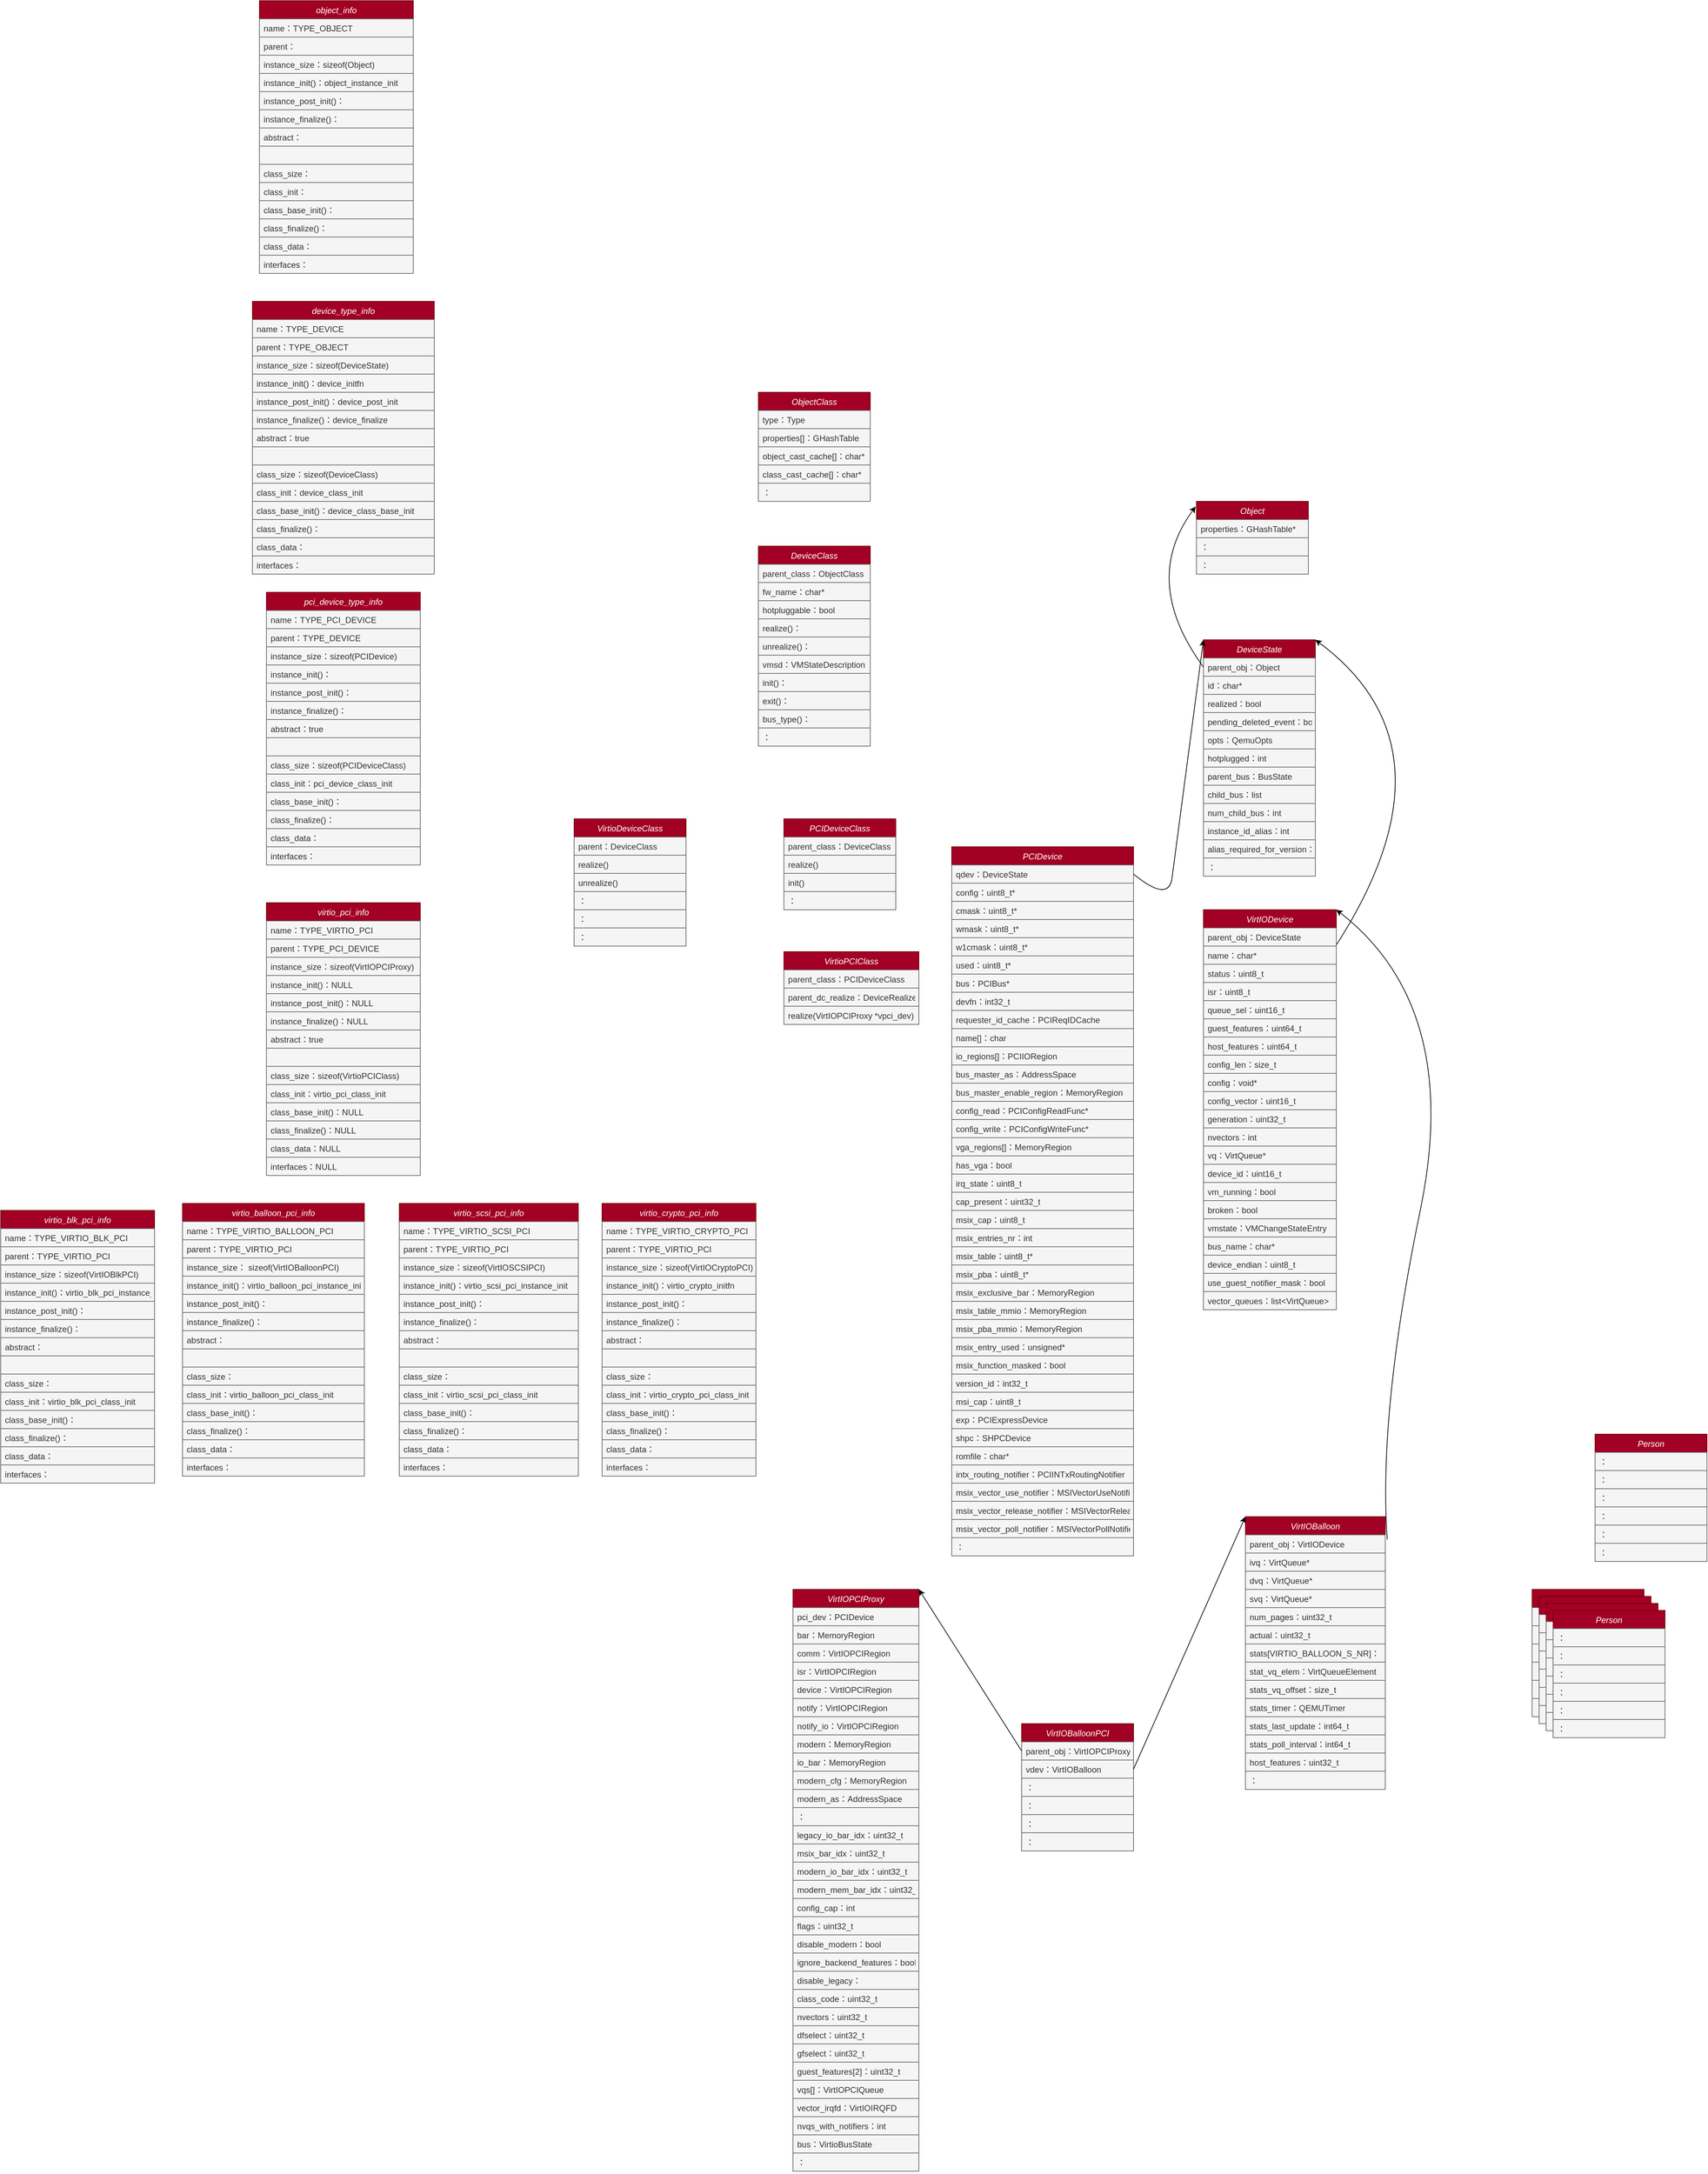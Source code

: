 <mxfile version="14.4.3" type="device"><diagram id="C5RBs43oDa-KdzZeNtuy" name="virtio"><mxGraphModel dx="1901" dy="1956" grid="1" gridSize="10" guides="1" tooltips="1" connect="1" arrows="1" fold="1" page="1" pageScale="1" pageWidth="827" pageHeight="1169" math="0" shadow="0"><root><mxCell id="WIyWlLk6GJQsqaUBKTNV-0"/><mxCell id="WIyWlLk6GJQsqaUBKTNV-1" parent="WIyWlLk6GJQsqaUBKTNV-0"/><mxCell id="zkfFHV4jXpPFQw0GAbJ--0" value="virtio_pci_info" style="swimlane;fontStyle=2;align=center;verticalAlign=top;childLayout=stackLayout;horizontal=1;startSize=26;horizontalStack=0;resizeParent=1;resizeLast=0;collapsible=1;marginBottom=0;rounded=0;shadow=0;strokeWidth=1;fillColor=#a20025;strokeColor=#6F0000;fontColor=#ffffff;" parent="WIyWlLk6GJQsqaUBKTNV-1" vertex="1"><mxGeometry x="120" y="670" width="220" height="390" as="geometry"><mxRectangle x="130" y="110" width="160" height="26" as="alternateBounds"/></mxGeometry></mxCell><mxCell id="zkfFHV4jXpPFQw0GAbJ--1" value="name：TYPE_VIRTIO_PCI" style="text;align=left;verticalAlign=top;spacingLeft=4;spacingRight=4;overflow=hidden;rotatable=0;points=[[0,0.5],[1,0.5]];portConstraint=eastwest;fillColor=#f5f5f5;strokeColor=#666666;fontColor=#333333;" parent="zkfFHV4jXpPFQw0GAbJ--0" vertex="1"><mxGeometry y="26" width="220" height="26" as="geometry"/></mxCell><mxCell id="zkfFHV4jXpPFQw0GAbJ--2" value="parent：TYPE_PCI_DEVICE" style="text;align=left;verticalAlign=top;spacingLeft=4;spacingRight=4;overflow=hidden;rotatable=0;points=[[0,0.5],[1,0.5]];portConstraint=eastwest;rounded=0;shadow=0;html=0;fillColor=#f5f5f5;strokeColor=#666666;fontColor=#333333;" parent="zkfFHV4jXpPFQw0GAbJ--0" vertex="1"><mxGeometry y="52" width="220" height="26" as="geometry"/></mxCell><mxCell id="zkfFHV4jXpPFQw0GAbJ--3" value="instance_size：sizeof(VirtIOPCIProxy)" style="text;align=left;verticalAlign=top;spacingLeft=4;spacingRight=4;overflow=hidden;rotatable=0;points=[[0,0.5],[1,0.5]];portConstraint=eastwest;rounded=0;shadow=0;html=0;fillColor=#f5f5f5;strokeColor=#666666;fontColor=#333333;" parent="zkfFHV4jXpPFQw0GAbJ--0" vertex="1"><mxGeometry y="78" width="220" height="26" as="geometry"/></mxCell><mxCell id="wuEQG9hRwbJ9rGW1Xmm6-0" value="instance_init()：NULL" style="text;align=left;verticalAlign=top;spacingLeft=4;spacingRight=4;overflow=hidden;rotatable=0;points=[[0,0.5],[1,0.5]];portConstraint=eastwest;rounded=0;shadow=0;html=0;fillColor=#f5f5f5;strokeColor=#666666;fontColor=#333333;" parent="zkfFHV4jXpPFQw0GAbJ--0" vertex="1"><mxGeometry y="104" width="220" height="26" as="geometry"/></mxCell><mxCell id="wuEQG9hRwbJ9rGW1Xmm6-1" value="instance_post_init()：NULL" style="text;align=left;verticalAlign=top;spacingLeft=4;spacingRight=4;overflow=hidden;rotatable=0;points=[[0,0.5],[1,0.5]];portConstraint=eastwest;rounded=0;shadow=0;html=0;fillColor=#f5f5f5;strokeColor=#666666;fontColor=#333333;" parent="zkfFHV4jXpPFQw0GAbJ--0" vertex="1"><mxGeometry y="130" width="220" height="26" as="geometry"/></mxCell><mxCell id="wuEQG9hRwbJ9rGW1Xmm6-2" value="instance_finalize()：NULL" style="text;align=left;verticalAlign=top;spacingLeft=4;spacingRight=4;overflow=hidden;rotatable=0;points=[[0,0.5],[1,0.5]];portConstraint=eastwest;rounded=0;shadow=0;html=0;fillColor=#f5f5f5;strokeColor=#666666;fontColor=#333333;" parent="zkfFHV4jXpPFQw0GAbJ--0" vertex="1"><mxGeometry y="156" width="220" height="26" as="geometry"/></mxCell><mxCell id="VLWkUw-wpSTHK5S_5nzb-18" value="abstract：true" style="text;align=left;verticalAlign=top;spacingLeft=4;spacingRight=4;overflow=hidden;rotatable=0;points=[[0,0.5],[1,0.5]];portConstraint=eastwest;rounded=0;shadow=0;html=0;fillColor=#f5f5f5;strokeColor=#666666;fontColor=#333333;" parent="zkfFHV4jXpPFQw0GAbJ--0" vertex="1"><mxGeometry y="182" width="220" height="26" as="geometry"/></mxCell><mxCell id="wuEQG9hRwbJ9rGW1Xmm6-3" value="" style="text;align=left;verticalAlign=top;spacingLeft=4;spacingRight=4;overflow=hidden;rotatable=0;points=[[0,0.5],[1,0.5]];portConstraint=eastwest;rounded=0;shadow=0;html=0;fillColor=#f5f5f5;strokeColor=#666666;fontColor=#333333;" parent="zkfFHV4jXpPFQw0GAbJ--0" vertex="1"><mxGeometry y="208" width="220" height="26" as="geometry"/></mxCell><mxCell id="VLWkUw-wpSTHK5S_5nzb-17" value="class_size：sizeof(VirtioPCIClass)" style="text;align=left;verticalAlign=top;spacingLeft=4;spacingRight=4;overflow=hidden;rotatable=0;points=[[0,0.5],[1,0.5]];portConstraint=eastwest;rounded=0;shadow=0;html=0;fillColor=#f5f5f5;strokeColor=#666666;fontColor=#333333;" parent="zkfFHV4jXpPFQw0GAbJ--0" vertex="1"><mxGeometry y="234" width="220" height="26" as="geometry"/></mxCell><mxCell id="VLWkUw-wpSTHK5S_5nzb-16" value="class_init：virtio_pci_class_init" style="text;align=left;verticalAlign=top;spacingLeft=4;spacingRight=4;overflow=hidden;rotatable=0;points=[[0,0.5],[1,0.5]];portConstraint=eastwest;rounded=0;shadow=0;html=0;fillColor=#f5f5f5;strokeColor=#666666;fontColor=#333333;" parent="zkfFHV4jXpPFQw0GAbJ--0" vertex="1"><mxGeometry y="260" width="220" height="26" as="geometry"/></mxCell><mxCell id="wuEQG9hRwbJ9rGW1Xmm6-4" value="class_base_init()：NULL" style="text;align=left;verticalAlign=top;spacingLeft=4;spacingRight=4;overflow=hidden;rotatable=0;points=[[0,0.5],[1,0.5]];portConstraint=eastwest;rounded=0;shadow=0;html=0;fillColor=#f5f5f5;strokeColor=#666666;fontColor=#333333;" parent="zkfFHV4jXpPFQw0GAbJ--0" vertex="1"><mxGeometry y="286" width="220" height="26" as="geometry"/></mxCell><mxCell id="wuEQG9hRwbJ9rGW1Xmm6-5" value="class_finalize()：NULL" style="text;align=left;verticalAlign=top;spacingLeft=4;spacingRight=4;overflow=hidden;rotatable=0;points=[[0,0.5],[1,0.5]];portConstraint=eastwest;rounded=0;shadow=0;html=0;fillColor=#f5f5f5;strokeColor=#666666;fontColor=#333333;" parent="zkfFHV4jXpPFQw0GAbJ--0" vertex="1"><mxGeometry y="312" width="220" height="26" as="geometry"/></mxCell><mxCell id="wuEQG9hRwbJ9rGW1Xmm6-6" value="class_data：NULL" style="text;align=left;verticalAlign=top;spacingLeft=4;spacingRight=4;overflow=hidden;rotatable=0;points=[[0,0.5],[1,0.5]];portConstraint=eastwest;rounded=0;shadow=0;html=0;fillColor=#f5f5f5;strokeColor=#666666;fontColor=#333333;" parent="zkfFHV4jXpPFQw0GAbJ--0" vertex="1"><mxGeometry y="338" width="220" height="26" as="geometry"/></mxCell><mxCell id="wuEQG9hRwbJ9rGW1Xmm6-7" value="interfaces：NULL" style="text;align=left;verticalAlign=top;spacingLeft=4;spacingRight=4;overflow=hidden;rotatable=0;points=[[0,0.5],[1,0.5]];portConstraint=eastwest;rounded=0;shadow=0;html=0;fillColor=#f5f5f5;strokeColor=#666666;fontColor=#333333;" parent="zkfFHV4jXpPFQw0GAbJ--0" vertex="1"><mxGeometry y="364" width="220" height="26" as="geometry"/></mxCell><mxCell id="VLWkUw-wpSTHK5S_5nzb-19" value="VirtioPCIClass" style="swimlane;fontStyle=2;align=center;verticalAlign=top;childLayout=stackLayout;horizontal=1;startSize=26;horizontalStack=0;resizeParent=1;resizeLast=0;collapsible=1;marginBottom=0;rounded=0;shadow=0;strokeWidth=1;fillColor=#a20025;strokeColor=#6F0000;fontColor=#ffffff;" parent="WIyWlLk6GJQsqaUBKTNV-1" vertex="1"><mxGeometry x="860" y="740" width="193" height="104" as="geometry"><mxRectangle x="807" y="460" width="160" height="26" as="alternateBounds"/></mxGeometry></mxCell><mxCell id="VLWkUw-wpSTHK5S_5nzb-20" value="parent_class：PCIDeviceClass" style="text;align=left;verticalAlign=top;spacingLeft=4;spacingRight=4;overflow=hidden;rotatable=0;points=[[0,0.5],[1,0.5]];portConstraint=eastwest;fillColor=#f5f5f5;strokeColor=#666666;fontColor=#333333;" parent="VLWkUw-wpSTHK5S_5nzb-19" vertex="1"><mxGeometry y="26" width="193" height="26" as="geometry"/></mxCell><mxCell id="VLWkUw-wpSTHK5S_5nzb-21" value="parent_dc_realize：DeviceRealize" style="text;align=left;verticalAlign=top;spacingLeft=4;spacingRight=4;overflow=hidden;rotatable=0;points=[[0,0.5],[1,0.5]];portConstraint=eastwest;rounded=0;shadow=0;html=0;fillColor=#f5f5f5;strokeColor=#666666;fontColor=#333333;" parent="VLWkUw-wpSTHK5S_5nzb-19" vertex="1"><mxGeometry y="52" width="193" height="26" as="geometry"/></mxCell><mxCell id="VLWkUw-wpSTHK5S_5nzb-22" value="realize(VirtIOPCIProxy *vpci_dev)" style="text;align=left;verticalAlign=top;spacingLeft=4;spacingRight=4;overflow=hidden;rotatable=0;points=[[0,0.5],[1,0.5]];portConstraint=eastwest;rounded=0;shadow=0;html=0;fillColor=#f5f5f5;strokeColor=#666666;fontColor=#333333;" parent="VLWkUw-wpSTHK5S_5nzb-19" vertex="1"><mxGeometry y="78" width="193" height="26" as="geometry"/></mxCell><mxCell id="VLWkUw-wpSTHK5S_5nzb-26" value="DeviceClass" style="swimlane;fontStyle=2;align=center;verticalAlign=top;childLayout=stackLayout;horizontal=1;startSize=26;horizontalStack=0;resizeParent=1;resizeLast=0;collapsible=1;marginBottom=0;rounded=0;shadow=0;strokeWidth=1;fillColor=#a20025;strokeColor=#6F0000;fontColor=#ffffff;" parent="WIyWlLk6GJQsqaUBKTNV-1" vertex="1"><mxGeometry x="823.5" y="160" width="160" height="286" as="geometry"><mxRectangle x="130" y="110" width="160" height="26" as="alternateBounds"/></mxGeometry></mxCell><mxCell id="VLWkUw-wpSTHK5S_5nzb-27" value="parent_class：ObjectClass" style="text;align=left;verticalAlign=top;spacingLeft=4;spacingRight=4;overflow=hidden;rotatable=0;points=[[0,0.5],[1,0.5]];portConstraint=eastwest;fillColor=#f5f5f5;strokeColor=#666666;fontColor=#333333;" parent="VLWkUw-wpSTHK5S_5nzb-26" vertex="1"><mxGeometry y="26" width="160" height="26" as="geometry"/></mxCell><mxCell id="VLWkUw-wpSTHK5S_5nzb-30" value="fw_name：char*" style="text;align=left;verticalAlign=top;spacingLeft=4;spacingRight=4;overflow=hidden;rotatable=0;points=[[0,0.5],[1,0.5]];portConstraint=eastwest;rounded=0;shadow=0;html=0;fillColor=#f5f5f5;strokeColor=#666666;fontColor=#333333;" parent="VLWkUw-wpSTHK5S_5nzb-26" vertex="1"><mxGeometry y="52" width="160" height="26" as="geometry"/></mxCell><mxCell id="7-RAzFHBYhsLHMxpBiO4-248" value="hotpluggable：bool" style="text;align=left;verticalAlign=top;spacingLeft=4;spacingRight=4;overflow=hidden;rotatable=0;points=[[0,0.5],[1,0.5]];portConstraint=eastwest;rounded=0;shadow=0;html=0;fillColor=#f5f5f5;strokeColor=#666666;fontColor=#333333;" parent="VLWkUw-wpSTHK5S_5nzb-26" vertex="1"><mxGeometry y="78" width="160" height="26" as="geometry"/></mxCell><mxCell id="7-RAzFHBYhsLHMxpBiO4-249" value="realize()：" style="text;align=left;verticalAlign=top;spacingLeft=4;spacingRight=4;overflow=hidden;rotatable=0;points=[[0,0.5],[1,0.5]];portConstraint=eastwest;rounded=0;shadow=0;html=0;fillColor=#f5f5f5;strokeColor=#666666;fontColor=#333333;" parent="VLWkUw-wpSTHK5S_5nzb-26" vertex="1"><mxGeometry y="104" width="160" height="26" as="geometry"/></mxCell><mxCell id="7-RAzFHBYhsLHMxpBiO4-250" value="unrealize()：" style="text;align=left;verticalAlign=top;spacingLeft=4;spacingRight=4;overflow=hidden;rotatable=0;points=[[0,0.5],[1,0.5]];portConstraint=eastwest;rounded=0;shadow=0;html=0;fillColor=#f5f5f5;strokeColor=#666666;fontColor=#333333;" parent="VLWkUw-wpSTHK5S_5nzb-26" vertex="1"><mxGeometry y="130" width="160" height="26" as="geometry"/></mxCell><mxCell id="7-RAzFHBYhsLHMxpBiO4-251" value="vmsd：VMStateDescription" style="text;align=left;verticalAlign=top;spacingLeft=4;spacingRight=4;overflow=hidden;rotatable=0;points=[[0,0.5],[1,0.5]];portConstraint=eastwest;rounded=0;shadow=0;html=0;fillColor=#f5f5f5;strokeColor=#666666;fontColor=#333333;" parent="VLWkUw-wpSTHK5S_5nzb-26" vertex="1"><mxGeometry y="156" width="160" height="26" as="geometry"/></mxCell><mxCell id="7-RAzFHBYhsLHMxpBiO4-252" value="init()：" style="text;align=left;verticalAlign=top;spacingLeft=4;spacingRight=4;overflow=hidden;rotatable=0;points=[[0,0.5],[1,0.5]];portConstraint=eastwest;rounded=0;shadow=0;html=0;fillColor=#f5f5f5;strokeColor=#666666;fontColor=#333333;" parent="VLWkUw-wpSTHK5S_5nzb-26" vertex="1"><mxGeometry y="182" width="160" height="26" as="geometry"/></mxCell><mxCell id="7-RAzFHBYhsLHMxpBiO4-253" value="exit()：" style="text;align=left;verticalAlign=top;spacingLeft=4;spacingRight=4;overflow=hidden;rotatable=0;points=[[0,0.5],[1,0.5]];portConstraint=eastwest;rounded=0;shadow=0;html=0;fillColor=#f5f5f5;strokeColor=#666666;fontColor=#333333;" parent="VLWkUw-wpSTHK5S_5nzb-26" vertex="1"><mxGeometry y="208" width="160" height="26" as="geometry"/></mxCell><mxCell id="7-RAzFHBYhsLHMxpBiO4-254" value="bus_type()：" style="text;align=left;verticalAlign=top;spacingLeft=4;spacingRight=4;overflow=hidden;rotatable=0;points=[[0,0.5],[1,0.5]];portConstraint=eastwest;rounded=0;shadow=0;html=0;fillColor=#f5f5f5;strokeColor=#666666;fontColor=#333333;" parent="VLWkUw-wpSTHK5S_5nzb-26" vertex="1"><mxGeometry y="234" width="160" height="26" as="geometry"/></mxCell><mxCell id="7-RAzFHBYhsLHMxpBiO4-255" value="：" style="text;align=left;verticalAlign=top;spacingLeft=4;spacingRight=4;overflow=hidden;rotatable=0;points=[[0,0.5],[1,0.5]];portConstraint=eastwest;rounded=0;shadow=0;html=0;fillColor=#f5f5f5;strokeColor=#666666;fontColor=#333333;" parent="VLWkUw-wpSTHK5S_5nzb-26" vertex="1"><mxGeometry y="260" width="160" height="26" as="geometry"/></mxCell><mxCell id="VLWkUw-wpSTHK5S_5nzb-33" value="VirtIOPCIProxy" style="swimlane;fontStyle=2;align=center;verticalAlign=top;childLayout=stackLayout;horizontal=1;startSize=26;horizontalStack=0;resizeParent=1;resizeLast=0;collapsible=1;marginBottom=0;rounded=0;shadow=0;strokeWidth=1;fillColor=#a20025;strokeColor=#6F0000;fontColor=#ffffff;" parent="WIyWlLk6GJQsqaUBKTNV-1" vertex="1"><mxGeometry x="873" y="1652" width="180" height="832" as="geometry"><mxRectangle x="130" y="110" width="160" height="26" as="alternateBounds"/></mxGeometry></mxCell><mxCell id="VLWkUw-wpSTHK5S_5nzb-34" value="pci_dev：PCIDevice" style="text;align=left;verticalAlign=top;spacingLeft=4;spacingRight=4;overflow=hidden;rotatable=0;points=[[0,0.5],[1,0.5]];portConstraint=eastwest;fillColor=#f5f5f5;strokeColor=#666666;fontColor=#333333;" parent="VLWkUw-wpSTHK5S_5nzb-33" vertex="1"><mxGeometry y="26" width="180" height="26" as="geometry"/></mxCell><mxCell id="VLWkUw-wpSTHK5S_5nzb-35" value="bar：MemoryRegion" style="text;align=left;verticalAlign=top;spacingLeft=4;spacingRight=4;overflow=hidden;rotatable=0;points=[[0,0.5],[1,0.5]];portConstraint=eastwest;rounded=0;shadow=0;html=0;fillColor=#f5f5f5;strokeColor=#666666;fontColor=#333333;" parent="VLWkUw-wpSTHK5S_5nzb-33" vertex="1"><mxGeometry y="52" width="180" height="26" as="geometry"/></mxCell><mxCell id="VLWkUw-wpSTHK5S_5nzb-36" value="comm：VirtIOPCIRegion" style="text;align=left;verticalAlign=top;spacingLeft=4;spacingRight=4;overflow=hidden;rotatable=0;points=[[0,0.5],[1,0.5]];portConstraint=eastwest;rounded=0;shadow=0;html=0;fillColor=#f5f5f5;strokeColor=#666666;fontColor=#333333;" parent="VLWkUw-wpSTHK5S_5nzb-33" vertex="1"><mxGeometry y="78" width="180" height="26" as="geometry"/></mxCell><mxCell id="VLWkUw-wpSTHK5S_5nzb-37" value="isr：VirtIOPCIRegion" style="text;align=left;verticalAlign=top;spacingLeft=4;spacingRight=4;overflow=hidden;rotatable=0;points=[[0,0.5],[1,0.5]];portConstraint=eastwest;rounded=0;shadow=0;html=0;fillColor=#f5f5f5;strokeColor=#666666;fontColor=#333333;" parent="VLWkUw-wpSTHK5S_5nzb-33" vertex="1"><mxGeometry y="104" width="180" height="26" as="geometry"/></mxCell><mxCell id="VLWkUw-wpSTHK5S_5nzb-38" value="device：VirtIOPCIRegion" style="text;align=left;verticalAlign=top;spacingLeft=4;spacingRight=4;overflow=hidden;rotatable=0;points=[[0,0.5],[1,0.5]];portConstraint=eastwest;rounded=0;shadow=0;html=0;fillColor=#f5f5f5;strokeColor=#666666;fontColor=#333333;" parent="VLWkUw-wpSTHK5S_5nzb-33" vertex="1"><mxGeometry y="130" width="180" height="26" as="geometry"/></mxCell><mxCell id="VLWkUw-wpSTHK5S_5nzb-39" value="notify：VirtIOPCIRegion" style="text;align=left;verticalAlign=top;spacingLeft=4;spacingRight=4;overflow=hidden;rotatable=0;points=[[0,0.5],[1,0.5]];portConstraint=eastwest;rounded=0;shadow=0;html=0;fillColor=#f5f5f5;strokeColor=#666666;fontColor=#333333;" parent="VLWkUw-wpSTHK5S_5nzb-33" vertex="1"><mxGeometry y="156" width="180" height="26" as="geometry"/></mxCell><mxCell id="7-RAzFHBYhsLHMxpBiO4-119" value="notify_io：VirtIOPCIRegion" style="text;align=left;verticalAlign=top;spacingLeft=4;spacingRight=4;overflow=hidden;rotatable=0;points=[[0,0.5],[1,0.5]];portConstraint=eastwest;rounded=0;shadow=0;html=0;fillColor=#f5f5f5;strokeColor=#666666;fontColor=#333333;" parent="VLWkUw-wpSTHK5S_5nzb-33" vertex="1"><mxGeometry y="182" width="180" height="26" as="geometry"/></mxCell><mxCell id="7-RAzFHBYhsLHMxpBiO4-120" value="modern：MemoryRegion" style="text;align=left;verticalAlign=top;spacingLeft=4;spacingRight=4;overflow=hidden;rotatable=0;points=[[0,0.5],[1,0.5]];portConstraint=eastwest;rounded=0;shadow=0;html=0;fillColor=#f5f5f5;strokeColor=#666666;fontColor=#333333;" parent="VLWkUw-wpSTHK5S_5nzb-33" vertex="1"><mxGeometry y="208" width="180" height="26" as="geometry"/></mxCell><mxCell id="7-RAzFHBYhsLHMxpBiO4-121" value="io_bar：MemoryRegion" style="text;align=left;verticalAlign=top;spacingLeft=4;spacingRight=4;overflow=hidden;rotatable=0;points=[[0,0.5],[1,0.5]];portConstraint=eastwest;rounded=0;shadow=0;html=0;fillColor=#f5f5f5;strokeColor=#666666;fontColor=#333333;" parent="VLWkUw-wpSTHK5S_5nzb-33" vertex="1"><mxGeometry y="234" width="180" height="26" as="geometry"/></mxCell><mxCell id="7-RAzFHBYhsLHMxpBiO4-122" value="modern_cfg：MemoryRegion" style="text;align=left;verticalAlign=top;spacingLeft=4;spacingRight=4;overflow=hidden;rotatable=0;points=[[0,0.5],[1,0.5]];portConstraint=eastwest;rounded=0;shadow=0;html=0;fillColor=#f5f5f5;strokeColor=#666666;fontColor=#333333;" parent="VLWkUw-wpSTHK5S_5nzb-33" vertex="1"><mxGeometry y="260" width="180" height="26" as="geometry"/></mxCell><mxCell id="7-RAzFHBYhsLHMxpBiO4-123" value="modern_as：AddressSpace" style="text;align=left;verticalAlign=top;spacingLeft=4;spacingRight=4;overflow=hidden;rotatable=0;points=[[0,0.5],[1,0.5]];portConstraint=eastwest;rounded=0;shadow=0;html=0;fillColor=#f5f5f5;strokeColor=#666666;fontColor=#333333;" parent="VLWkUw-wpSTHK5S_5nzb-33" vertex="1"><mxGeometry y="286" width="180" height="26" as="geometry"/></mxCell><mxCell id="7-RAzFHBYhsLHMxpBiO4-126" value="：" style="text;align=left;verticalAlign=top;spacingLeft=4;spacingRight=4;overflow=hidden;rotatable=0;points=[[0,0.5],[1,0.5]];portConstraint=eastwest;rounded=0;shadow=0;html=0;fillColor=#f5f5f5;strokeColor=#666666;fontColor=#333333;" parent="VLWkUw-wpSTHK5S_5nzb-33" vertex="1"><mxGeometry y="312" width="180" height="26" as="geometry"/></mxCell><mxCell id="7-RAzFHBYhsLHMxpBiO4-124" value="legacy_io_bar_idx：uint32_t" style="text;align=left;verticalAlign=top;spacingLeft=4;spacingRight=4;overflow=hidden;rotatable=0;points=[[0,0.5],[1,0.5]];portConstraint=eastwest;rounded=0;shadow=0;html=0;fillColor=#f5f5f5;strokeColor=#666666;fontColor=#333333;" parent="VLWkUw-wpSTHK5S_5nzb-33" vertex="1"><mxGeometry y="338" width="180" height="26" as="geometry"/></mxCell><mxCell id="7-RAzFHBYhsLHMxpBiO4-125" value="msix_bar_idx：uint32_t" style="text;align=left;verticalAlign=top;spacingLeft=4;spacingRight=4;overflow=hidden;rotatable=0;points=[[0,0.5],[1,0.5]];portConstraint=eastwest;rounded=0;shadow=0;html=0;fillColor=#f5f5f5;strokeColor=#666666;fontColor=#333333;" parent="VLWkUw-wpSTHK5S_5nzb-33" vertex="1"><mxGeometry y="364" width="180" height="26" as="geometry"/></mxCell><mxCell id="7-RAzFHBYhsLHMxpBiO4-127" value="modern_io_bar_idx：uint32_t" style="text;align=left;verticalAlign=top;spacingLeft=4;spacingRight=4;overflow=hidden;rotatable=0;points=[[0,0.5],[1,0.5]];portConstraint=eastwest;rounded=0;shadow=0;html=0;fillColor=#f5f5f5;strokeColor=#666666;fontColor=#333333;" parent="VLWkUw-wpSTHK5S_5nzb-33" vertex="1"><mxGeometry y="390" width="180" height="26" as="geometry"/></mxCell><mxCell id="7-RAzFHBYhsLHMxpBiO4-128" value="modern_mem_bar_idx：uint32_t" style="text;align=left;verticalAlign=top;spacingLeft=4;spacingRight=4;overflow=hidden;rotatable=0;points=[[0,0.5],[1,0.5]];portConstraint=eastwest;rounded=0;shadow=0;html=0;fillColor=#f5f5f5;strokeColor=#666666;fontColor=#333333;" parent="VLWkUw-wpSTHK5S_5nzb-33" vertex="1"><mxGeometry y="416" width="180" height="26" as="geometry"/></mxCell><mxCell id="7-RAzFHBYhsLHMxpBiO4-129" value="config_cap：int" style="text;align=left;verticalAlign=top;spacingLeft=4;spacingRight=4;overflow=hidden;rotatable=0;points=[[0,0.5],[1,0.5]];portConstraint=eastwest;rounded=0;shadow=0;html=0;fillColor=#f5f5f5;strokeColor=#666666;fontColor=#333333;" parent="VLWkUw-wpSTHK5S_5nzb-33" vertex="1"><mxGeometry y="442" width="180" height="26" as="geometry"/></mxCell><mxCell id="7-RAzFHBYhsLHMxpBiO4-130" value="flags：uint32_t" style="text;align=left;verticalAlign=top;spacingLeft=4;spacingRight=4;overflow=hidden;rotatable=0;points=[[0,0.5],[1,0.5]];portConstraint=eastwest;rounded=0;shadow=0;html=0;fillColor=#f5f5f5;strokeColor=#666666;fontColor=#333333;" parent="VLWkUw-wpSTHK5S_5nzb-33" vertex="1"><mxGeometry y="468" width="180" height="26" as="geometry"/></mxCell><mxCell id="7-RAzFHBYhsLHMxpBiO4-131" value="disable_modern：bool" style="text;align=left;verticalAlign=top;spacingLeft=4;spacingRight=4;overflow=hidden;rotatable=0;points=[[0,0.5],[1,0.5]];portConstraint=eastwest;rounded=0;shadow=0;html=0;fillColor=#f5f5f5;strokeColor=#666666;fontColor=#333333;" parent="VLWkUw-wpSTHK5S_5nzb-33" vertex="1"><mxGeometry y="494" width="180" height="26" as="geometry"/></mxCell><mxCell id="7-RAzFHBYhsLHMxpBiO4-132" value="ignore_backend_features：bool" style="text;align=left;verticalAlign=top;spacingLeft=4;spacingRight=4;overflow=hidden;rotatable=0;points=[[0,0.5],[1,0.5]];portConstraint=eastwest;rounded=0;shadow=0;html=0;fillColor=#f5f5f5;strokeColor=#666666;fontColor=#333333;" parent="VLWkUw-wpSTHK5S_5nzb-33" vertex="1"><mxGeometry y="520" width="180" height="26" as="geometry"/></mxCell><mxCell id="7-RAzFHBYhsLHMxpBiO4-133" value="disable_legacy：" style="text;align=left;verticalAlign=top;spacingLeft=4;spacingRight=4;overflow=hidden;rotatable=0;points=[[0,0.5],[1,0.5]];portConstraint=eastwest;rounded=0;shadow=0;html=0;fillColor=#f5f5f5;strokeColor=#666666;fontColor=#333333;" parent="VLWkUw-wpSTHK5S_5nzb-33" vertex="1"><mxGeometry y="546" width="180" height="26" as="geometry"/></mxCell><mxCell id="7-RAzFHBYhsLHMxpBiO4-134" value="class_code：uint32_t" style="text;align=left;verticalAlign=top;spacingLeft=4;spacingRight=4;overflow=hidden;rotatable=0;points=[[0,0.5],[1,0.5]];portConstraint=eastwest;rounded=0;shadow=0;html=0;fillColor=#f5f5f5;strokeColor=#666666;fontColor=#333333;" parent="VLWkUw-wpSTHK5S_5nzb-33" vertex="1"><mxGeometry y="572" width="180" height="26" as="geometry"/></mxCell><mxCell id="7-RAzFHBYhsLHMxpBiO4-135" value="nvectors：uint32_t" style="text;align=left;verticalAlign=top;spacingLeft=4;spacingRight=4;overflow=hidden;rotatable=0;points=[[0,0.5],[1,0.5]];portConstraint=eastwest;rounded=0;shadow=0;html=0;fillColor=#f5f5f5;strokeColor=#666666;fontColor=#333333;" parent="VLWkUw-wpSTHK5S_5nzb-33" vertex="1"><mxGeometry y="598" width="180" height="26" as="geometry"/></mxCell><mxCell id="7-RAzFHBYhsLHMxpBiO4-136" value="dfselect：uint32_t" style="text;align=left;verticalAlign=top;spacingLeft=4;spacingRight=4;overflow=hidden;rotatable=0;points=[[0,0.5],[1,0.5]];portConstraint=eastwest;rounded=0;shadow=0;html=0;fillColor=#f5f5f5;strokeColor=#666666;fontColor=#333333;" parent="VLWkUw-wpSTHK5S_5nzb-33" vertex="1"><mxGeometry y="624" width="180" height="26" as="geometry"/></mxCell><mxCell id="7-RAzFHBYhsLHMxpBiO4-137" value="gfselect：uint32_t" style="text;align=left;verticalAlign=top;spacingLeft=4;spacingRight=4;overflow=hidden;rotatable=0;points=[[0,0.5],[1,0.5]];portConstraint=eastwest;rounded=0;shadow=0;html=0;fillColor=#f5f5f5;strokeColor=#666666;fontColor=#333333;" parent="VLWkUw-wpSTHK5S_5nzb-33" vertex="1"><mxGeometry y="650" width="180" height="26" as="geometry"/></mxCell><mxCell id="7-RAzFHBYhsLHMxpBiO4-138" value="guest_features[2]：uint32_t" style="text;align=left;verticalAlign=top;spacingLeft=4;spacingRight=4;overflow=hidden;rotatable=0;points=[[0,0.5],[1,0.5]];portConstraint=eastwest;rounded=0;shadow=0;html=0;fillColor=#f5f5f5;strokeColor=#666666;fontColor=#333333;" parent="VLWkUw-wpSTHK5S_5nzb-33" vertex="1"><mxGeometry y="676" width="180" height="26" as="geometry"/></mxCell><mxCell id="7-RAzFHBYhsLHMxpBiO4-139" value="vqs[]：VirtIOPCIQueue" style="text;align=left;verticalAlign=top;spacingLeft=4;spacingRight=4;overflow=hidden;rotatable=0;points=[[0,0.5],[1,0.5]];portConstraint=eastwest;rounded=0;shadow=0;html=0;fillColor=#f5f5f5;strokeColor=#666666;fontColor=#333333;" parent="VLWkUw-wpSTHK5S_5nzb-33" vertex="1"><mxGeometry y="702" width="180" height="26" as="geometry"/></mxCell><mxCell id="7-RAzFHBYhsLHMxpBiO4-140" value="vector_irqfd：VirtIOIRQFD" style="text;align=left;verticalAlign=top;spacingLeft=4;spacingRight=4;overflow=hidden;rotatable=0;points=[[0,0.5],[1,0.5]];portConstraint=eastwest;rounded=0;shadow=0;html=0;fillColor=#f5f5f5;strokeColor=#666666;fontColor=#333333;" parent="VLWkUw-wpSTHK5S_5nzb-33" vertex="1"><mxGeometry y="728" width="180" height="26" as="geometry"/></mxCell><mxCell id="7-RAzFHBYhsLHMxpBiO4-141" value="nvqs_with_notifiers：int" style="text;align=left;verticalAlign=top;spacingLeft=4;spacingRight=4;overflow=hidden;rotatable=0;points=[[0,0.5],[1,0.5]];portConstraint=eastwest;rounded=0;shadow=0;html=0;fillColor=#f5f5f5;strokeColor=#666666;fontColor=#333333;" parent="VLWkUw-wpSTHK5S_5nzb-33" vertex="1"><mxGeometry y="754" width="180" height="26" as="geometry"/></mxCell><mxCell id="7-RAzFHBYhsLHMxpBiO4-142" value="bus：VirtioBusState" style="text;align=left;verticalAlign=top;spacingLeft=4;spacingRight=4;overflow=hidden;rotatable=0;points=[[0,0.5],[1,0.5]];portConstraint=eastwest;rounded=0;shadow=0;html=0;fillColor=#f5f5f5;strokeColor=#666666;fontColor=#333333;" parent="VLWkUw-wpSTHK5S_5nzb-33" vertex="1"><mxGeometry y="780" width="180" height="26" as="geometry"/></mxCell><mxCell id="7-RAzFHBYhsLHMxpBiO4-143" value="：" style="text;align=left;verticalAlign=top;spacingLeft=4;spacingRight=4;overflow=hidden;rotatable=0;points=[[0,0.5],[1,0.5]];portConstraint=eastwest;rounded=0;shadow=0;html=0;fillColor=#f5f5f5;strokeColor=#666666;fontColor=#333333;" parent="VLWkUw-wpSTHK5S_5nzb-33" vertex="1"><mxGeometry y="806" width="180" height="26" as="geometry"/></mxCell><mxCell id="VLWkUw-wpSTHK5S_5nzb-40" value="PCIDeviceClass" style="swimlane;fontStyle=2;align=center;verticalAlign=top;childLayout=stackLayout;horizontal=1;startSize=26;horizontalStack=0;resizeParent=1;resizeLast=0;collapsible=1;marginBottom=0;rounded=0;shadow=0;strokeWidth=1;fillColor=#a20025;strokeColor=#6F0000;fontColor=#ffffff;" parent="WIyWlLk6GJQsqaUBKTNV-1" vertex="1"><mxGeometry x="860" y="550" width="160" height="130" as="geometry"><mxRectangle x="130" y="110" width="160" height="26" as="alternateBounds"/></mxGeometry></mxCell><mxCell id="VLWkUw-wpSTHK5S_5nzb-41" value="parent_class：DeviceClass" style="text;align=left;verticalAlign=top;spacingLeft=4;spacingRight=4;overflow=hidden;rotatable=0;points=[[0,0.5],[1,0.5]];portConstraint=eastwest;fillColor=#f5f5f5;strokeColor=#666666;fontColor=#333333;" parent="VLWkUw-wpSTHK5S_5nzb-40" vertex="1"><mxGeometry y="26" width="160" height="26" as="geometry"/></mxCell><mxCell id="VLWkUw-wpSTHK5S_5nzb-42" value="realize()" style="text;align=left;verticalAlign=top;spacingLeft=4;spacingRight=4;overflow=hidden;rotatable=0;points=[[0,0.5],[1,0.5]];portConstraint=eastwest;rounded=0;shadow=0;html=0;fillColor=#f5f5f5;strokeColor=#666666;fontColor=#333333;" parent="VLWkUw-wpSTHK5S_5nzb-40" vertex="1"><mxGeometry y="52" width="160" height="26" as="geometry"/></mxCell><mxCell id="VLWkUw-wpSTHK5S_5nzb-43" value="init()" style="text;align=left;verticalAlign=top;spacingLeft=4;spacingRight=4;overflow=hidden;rotatable=0;points=[[0,0.5],[1,0.5]];portConstraint=eastwest;rounded=0;shadow=0;html=0;fillColor=#f5f5f5;strokeColor=#666666;fontColor=#333333;" parent="VLWkUw-wpSTHK5S_5nzb-40" vertex="1"><mxGeometry y="78" width="160" height="26" as="geometry"/></mxCell><mxCell id="VLWkUw-wpSTHK5S_5nzb-46" value="：" style="text;align=left;verticalAlign=top;spacingLeft=4;spacingRight=4;overflow=hidden;rotatable=0;points=[[0,0.5],[1,0.5]];portConstraint=eastwest;rounded=0;shadow=0;html=0;fillColor=#f5f5f5;strokeColor=#666666;fontColor=#333333;" parent="VLWkUw-wpSTHK5S_5nzb-40" vertex="1"><mxGeometry y="104" width="160" height="26" as="geometry"/></mxCell><mxCell id="wuEQG9hRwbJ9rGW1Xmm6-8" value="pci_device_type_info" style="swimlane;fontStyle=2;align=center;verticalAlign=top;childLayout=stackLayout;horizontal=1;startSize=26;horizontalStack=0;resizeParent=1;resizeLast=0;collapsible=1;marginBottom=0;rounded=0;shadow=0;strokeWidth=1;fillColor=#a20025;strokeColor=#6F0000;fontColor=#ffffff;" parent="WIyWlLk6GJQsqaUBKTNV-1" vertex="1"><mxGeometry x="120" y="226" width="220" height="390" as="geometry"><mxRectangle x="130" y="110" width="160" height="26" as="alternateBounds"/></mxGeometry></mxCell><mxCell id="wuEQG9hRwbJ9rGW1Xmm6-9" value="name：TYPE_PCI_DEVICE" style="text;align=left;verticalAlign=top;spacingLeft=4;spacingRight=4;overflow=hidden;rotatable=0;points=[[0,0.5],[1,0.5]];portConstraint=eastwest;fillColor=#f5f5f5;strokeColor=#666666;fontColor=#333333;" parent="wuEQG9hRwbJ9rGW1Xmm6-8" vertex="1"><mxGeometry y="26" width="220" height="26" as="geometry"/></mxCell><mxCell id="wuEQG9hRwbJ9rGW1Xmm6-10" value="parent：TYPE_DEVICE" style="text;align=left;verticalAlign=top;spacingLeft=4;spacingRight=4;overflow=hidden;rotatable=0;points=[[0,0.5],[1,0.5]];portConstraint=eastwest;rounded=0;shadow=0;html=0;fillColor=#f5f5f5;strokeColor=#666666;fontColor=#333333;" parent="wuEQG9hRwbJ9rGW1Xmm6-8" vertex="1"><mxGeometry y="52" width="220" height="26" as="geometry"/></mxCell><mxCell id="wuEQG9hRwbJ9rGW1Xmm6-11" value="instance_size：sizeof(PCIDevice)" style="text;align=left;verticalAlign=top;spacingLeft=4;spacingRight=4;overflow=hidden;rotatable=0;points=[[0,0.5],[1,0.5]];portConstraint=eastwest;rounded=0;shadow=0;html=0;fillColor=#f5f5f5;strokeColor=#666666;fontColor=#333333;" parent="wuEQG9hRwbJ9rGW1Xmm6-8" vertex="1"><mxGeometry y="78" width="220" height="26" as="geometry"/></mxCell><mxCell id="wuEQG9hRwbJ9rGW1Xmm6-12" value="instance_init()：" style="text;align=left;verticalAlign=top;spacingLeft=4;spacingRight=4;overflow=hidden;rotatable=0;points=[[0,0.5],[1,0.5]];portConstraint=eastwest;rounded=0;shadow=0;html=0;fillColor=#f5f5f5;strokeColor=#666666;fontColor=#333333;" parent="wuEQG9hRwbJ9rGW1Xmm6-8" vertex="1"><mxGeometry y="104" width="220" height="26" as="geometry"/></mxCell><mxCell id="wuEQG9hRwbJ9rGW1Xmm6-13" value="instance_post_init()：" style="text;align=left;verticalAlign=top;spacingLeft=4;spacingRight=4;overflow=hidden;rotatable=0;points=[[0,0.5],[1,0.5]];portConstraint=eastwest;rounded=0;shadow=0;html=0;fillColor=#f5f5f5;strokeColor=#666666;fontColor=#333333;" parent="wuEQG9hRwbJ9rGW1Xmm6-8" vertex="1"><mxGeometry y="130" width="220" height="26" as="geometry"/></mxCell><mxCell id="wuEQG9hRwbJ9rGW1Xmm6-14" value="instance_finalize()：" style="text;align=left;verticalAlign=top;spacingLeft=4;spacingRight=4;overflow=hidden;rotatable=0;points=[[0,0.5],[1,0.5]];portConstraint=eastwest;rounded=0;shadow=0;html=0;fillColor=#f5f5f5;strokeColor=#666666;fontColor=#333333;" parent="wuEQG9hRwbJ9rGW1Xmm6-8" vertex="1"><mxGeometry y="156" width="220" height="26" as="geometry"/></mxCell><mxCell id="wuEQG9hRwbJ9rGW1Xmm6-15" value="abstract：true" style="text;align=left;verticalAlign=top;spacingLeft=4;spacingRight=4;overflow=hidden;rotatable=0;points=[[0,0.5],[1,0.5]];portConstraint=eastwest;rounded=0;shadow=0;html=0;fillColor=#f5f5f5;strokeColor=#666666;fontColor=#333333;" parent="wuEQG9hRwbJ9rGW1Xmm6-8" vertex="1"><mxGeometry y="182" width="220" height="26" as="geometry"/></mxCell><mxCell id="wuEQG9hRwbJ9rGW1Xmm6-16" value="" style="text;align=left;verticalAlign=top;spacingLeft=4;spacingRight=4;overflow=hidden;rotatable=0;points=[[0,0.5],[1,0.5]];portConstraint=eastwest;rounded=0;shadow=0;html=0;fillColor=#f5f5f5;strokeColor=#666666;fontColor=#333333;" parent="wuEQG9hRwbJ9rGW1Xmm6-8" vertex="1"><mxGeometry y="208" width="220" height="26" as="geometry"/></mxCell><mxCell id="wuEQG9hRwbJ9rGW1Xmm6-17" value="class_size：sizeof(PCIDeviceClass)" style="text;align=left;verticalAlign=top;spacingLeft=4;spacingRight=4;overflow=hidden;rotatable=0;points=[[0,0.5],[1,0.5]];portConstraint=eastwest;rounded=0;shadow=0;html=0;fillColor=#f5f5f5;strokeColor=#666666;fontColor=#333333;" parent="wuEQG9hRwbJ9rGW1Xmm6-8" vertex="1"><mxGeometry y="234" width="220" height="26" as="geometry"/></mxCell><mxCell id="wuEQG9hRwbJ9rGW1Xmm6-18" value="class_init：pci_device_class_init" style="text;align=left;verticalAlign=top;spacingLeft=4;spacingRight=4;overflow=hidden;rotatable=0;points=[[0,0.5],[1,0.5]];portConstraint=eastwest;rounded=0;shadow=0;html=0;fillColor=#f5f5f5;strokeColor=#666666;fontColor=#333333;" parent="wuEQG9hRwbJ9rGW1Xmm6-8" vertex="1"><mxGeometry y="260" width="220" height="26" as="geometry"/></mxCell><mxCell id="wuEQG9hRwbJ9rGW1Xmm6-19" value="class_base_init()：" style="text;align=left;verticalAlign=top;spacingLeft=4;spacingRight=4;overflow=hidden;rotatable=0;points=[[0,0.5],[1,0.5]];portConstraint=eastwest;rounded=0;shadow=0;html=0;fillColor=#f5f5f5;strokeColor=#666666;fontColor=#333333;" parent="wuEQG9hRwbJ9rGW1Xmm6-8" vertex="1"><mxGeometry y="286" width="220" height="26" as="geometry"/></mxCell><mxCell id="wuEQG9hRwbJ9rGW1Xmm6-20" value="class_finalize()：" style="text;align=left;verticalAlign=top;spacingLeft=4;spacingRight=4;overflow=hidden;rotatable=0;points=[[0,0.5],[1,0.5]];portConstraint=eastwest;rounded=0;shadow=0;html=0;fillColor=#f5f5f5;strokeColor=#666666;fontColor=#333333;" parent="wuEQG9hRwbJ9rGW1Xmm6-8" vertex="1"><mxGeometry y="312" width="220" height="26" as="geometry"/></mxCell><mxCell id="wuEQG9hRwbJ9rGW1Xmm6-21" value="class_data：" style="text;align=left;verticalAlign=top;spacingLeft=4;spacingRight=4;overflow=hidden;rotatable=0;points=[[0,0.5],[1,0.5]];portConstraint=eastwest;rounded=0;shadow=0;html=0;fillColor=#f5f5f5;strokeColor=#666666;fontColor=#333333;" parent="wuEQG9hRwbJ9rGW1Xmm6-8" vertex="1"><mxGeometry y="338" width="220" height="26" as="geometry"/></mxCell><mxCell id="wuEQG9hRwbJ9rGW1Xmm6-22" value="interfaces：" style="text;align=left;verticalAlign=top;spacingLeft=4;spacingRight=4;overflow=hidden;rotatable=0;points=[[0,0.5],[1,0.5]];portConstraint=eastwest;rounded=0;shadow=0;html=0;fillColor=#f5f5f5;strokeColor=#666666;fontColor=#333333;" parent="wuEQG9hRwbJ9rGW1Xmm6-8" vertex="1"><mxGeometry y="364" width="220" height="26" as="geometry"/></mxCell><mxCell id="7-RAzFHBYhsLHMxpBiO4-0" value="device_type_info" style="swimlane;fontStyle=2;align=center;verticalAlign=top;childLayout=stackLayout;horizontal=1;startSize=26;horizontalStack=0;resizeParent=1;resizeLast=0;collapsible=1;marginBottom=0;rounded=0;shadow=0;strokeWidth=1;fillColor=#a20025;strokeColor=#6F0000;fontColor=#ffffff;" parent="WIyWlLk6GJQsqaUBKTNV-1" vertex="1"><mxGeometry x="100" y="-190" width="260" height="390" as="geometry"><mxRectangle x="130" y="110" width="160" height="26" as="alternateBounds"/></mxGeometry></mxCell><mxCell id="7-RAzFHBYhsLHMxpBiO4-1" value="name：TYPE_DEVICE" style="text;align=left;verticalAlign=top;spacingLeft=4;spacingRight=4;overflow=hidden;rotatable=0;points=[[0,0.5],[1,0.5]];portConstraint=eastwest;fillColor=#f5f5f5;strokeColor=#666666;fontColor=#333333;" parent="7-RAzFHBYhsLHMxpBiO4-0" vertex="1"><mxGeometry y="26" width="260" height="26" as="geometry"/></mxCell><mxCell id="7-RAzFHBYhsLHMxpBiO4-2" value="parent：TYPE_OBJECT" style="text;align=left;verticalAlign=top;spacingLeft=4;spacingRight=4;overflow=hidden;rotatable=0;points=[[0,0.5],[1,0.5]];portConstraint=eastwest;rounded=0;shadow=0;html=0;fillColor=#f5f5f5;strokeColor=#666666;fontColor=#333333;" parent="7-RAzFHBYhsLHMxpBiO4-0" vertex="1"><mxGeometry y="52" width="260" height="26" as="geometry"/></mxCell><mxCell id="7-RAzFHBYhsLHMxpBiO4-3" value="instance_size：sizeof(DeviceState)" style="text;align=left;verticalAlign=top;spacingLeft=4;spacingRight=4;overflow=hidden;rotatable=0;points=[[0,0.5],[1,0.5]];portConstraint=eastwest;rounded=0;shadow=0;html=0;fillColor=#f5f5f5;strokeColor=#666666;fontColor=#333333;" parent="7-RAzFHBYhsLHMxpBiO4-0" vertex="1"><mxGeometry y="78" width="260" height="26" as="geometry"/></mxCell><mxCell id="7-RAzFHBYhsLHMxpBiO4-4" value="instance_init()：device_initfn" style="text;align=left;verticalAlign=top;spacingLeft=4;spacingRight=4;overflow=hidden;rotatable=0;points=[[0,0.5],[1,0.5]];portConstraint=eastwest;rounded=0;shadow=0;html=0;fillColor=#f5f5f5;strokeColor=#666666;fontColor=#333333;" parent="7-RAzFHBYhsLHMxpBiO4-0" vertex="1"><mxGeometry y="104" width="260" height="26" as="geometry"/></mxCell><mxCell id="7-RAzFHBYhsLHMxpBiO4-5" value="instance_post_init()：device_post_init" style="text;align=left;verticalAlign=top;spacingLeft=4;spacingRight=4;overflow=hidden;rotatable=0;points=[[0,0.5],[1,0.5]];portConstraint=eastwest;rounded=0;shadow=0;html=0;fillColor=#f5f5f5;strokeColor=#666666;fontColor=#333333;" parent="7-RAzFHBYhsLHMxpBiO4-0" vertex="1"><mxGeometry y="130" width="260" height="26" as="geometry"/></mxCell><mxCell id="7-RAzFHBYhsLHMxpBiO4-6" value="instance_finalize()：device_finalize" style="text;align=left;verticalAlign=top;spacingLeft=4;spacingRight=4;overflow=hidden;rotatable=0;points=[[0,0.5],[1,0.5]];portConstraint=eastwest;rounded=0;shadow=0;html=0;fillColor=#f5f5f5;strokeColor=#666666;fontColor=#333333;" parent="7-RAzFHBYhsLHMxpBiO4-0" vertex="1"><mxGeometry y="156" width="260" height="26" as="geometry"/></mxCell><mxCell id="7-RAzFHBYhsLHMxpBiO4-7" value="abstract：true" style="text;align=left;verticalAlign=top;spacingLeft=4;spacingRight=4;overflow=hidden;rotatable=0;points=[[0,0.5],[1,0.5]];portConstraint=eastwest;rounded=0;shadow=0;html=0;fillColor=#f5f5f5;strokeColor=#666666;fontColor=#333333;" parent="7-RAzFHBYhsLHMxpBiO4-0" vertex="1"><mxGeometry y="182" width="260" height="26" as="geometry"/></mxCell><mxCell id="7-RAzFHBYhsLHMxpBiO4-8" value="" style="text;align=left;verticalAlign=top;spacingLeft=4;spacingRight=4;overflow=hidden;rotatable=0;points=[[0,0.5],[1,0.5]];portConstraint=eastwest;rounded=0;shadow=0;html=0;fillColor=#f5f5f5;strokeColor=#666666;fontColor=#333333;" parent="7-RAzFHBYhsLHMxpBiO4-0" vertex="1"><mxGeometry y="208" width="260" height="26" as="geometry"/></mxCell><mxCell id="7-RAzFHBYhsLHMxpBiO4-9" value="class_size：sizeof(DeviceClass)" style="text;align=left;verticalAlign=top;spacingLeft=4;spacingRight=4;overflow=hidden;rotatable=0;points=[[0,0.5],[1,0.5]];portConstraint=eastwest;rounded=0;shadow=0;html=0;fillColor=#f5f5f5;strokeColor=#666666;fontColor=#333333;" parent="7-RAzFHBYhsLHMxpBiO4-0" vertex="1"><mxGeometry y="234" width="260" height="26" as="geometry"/></mxCell><mxCell id="7-RAzFHBYhsLHMxpBiO4-10" value="class_init：device_class_init" style="text;align=left;verticalAlign=top;spacingLeft=4;spacingRight=4;overflow=hidden;rotatable=0;points=[[0,0.5],[1,0.5]];portConstraint=eastwest;rounded=0;shadow=0;html=0;fillColor=#f5f5f5;strokeColor=#666666;fontColor=#333333;" parent="7-RAzFHBYhsLHMxpBiO4-0" vertex="1"><mxGeometry y="260" width="260" height="26" as="geometry"/></mxCell><mxCell id="7-RAzFHBYhsLHMxpBiO4-11" value="class_base_init()：device_class_base_init" style="text;align=left;verticalAlign=top;spacingLeft=4;spacingRight=4;overflow=hidden;rotatable=0;points=[[0,0.5],[1,0.5]];portConstraint=eastwest;rounded=0;shadow=0;html=0;fillColor=#f5f5f5;strokeColor=#666666;fontColor=#333333;" parent="7-RAzFHBYhsLHMxpBiO4-0" vertex="1"><mxGeometry y="286" width="260" height="26" as="geometry"/></mxCell><mxCell id="7-RAzFHBYhsLHMxpBiO4-12" value="class_finalize()：" style="text;align=left;verticalAlign=top;spacingLeft=4;spacingRight=4;overflow=hidden;rotatable=0;points=[[0,0.5],[1,0.5]];portConstraint=eastwest;rounded=0;shadow=0;html=0;fillColor=#f5f5f5;strokeColor=#666666;fontColor=#333333;" parent="7-RAzFHBYhsLHMxpBiO4-0" vertex="1"><mxGeometry y="312" width="260" height="26" as="geometry"/></mxCell><mxCell id="7-RAzFHBYhsLHMxpBiO4-13" value="class_data：" style="text;align=left;verticalAlign=top;spacingLeft=4;spacingRight=4;overflow=hidden;rotatable=0;points=[[0,0.5],[1,0.5]];portConstraint=eastwest;rounded=0;shadow=0;html=0;fillColor=#f5f5f5;strokeColor=#666666;fontColor=#333333;" parent="7-RAzFHBYhsLHMxpBiO4-0" vertex="1"><mxGeometry y="338" width="260" height="26" as="geometry"/></mxCell><mxCell id="7-RAzFHBYhsLHMxpBiO4-14" value="interfaces：" style="text;align=left;verticalAlign=top;spacingLeft=4;spacingRight=4;overflow=hidden;rotatable=0;points=[[0,0.5],[1,0.5]];portConstraint=eastwest;rounded=0;shadow=0;html=0;fillColor=#f5f5f5;strokeColor=#666666;fontColor=#333333;" parent="7-RAzFHBYhsLHMxpBiO4-0" vertex="1"><mxGeometry y="364" width="260" height="26" as="geometry"/></mxCell><mxCell id="7-RAzFHBYhsLHMxpBiO4-15" value="virtio_blk_pci_info" style="swimlane;fontStyle=2;align=center;verticalAlign=top;childLayout=stackLayout;horizontal=1;startSize=26;horizontalStack=0;resizeParent=1;resizeLast=0;collapsible=1;marginBottom=0;rounded=0;shadow=0;strokeWidth=1;fillColor=#a20025;strokeColor=#6F0000;fontColor=#ffffff;" parent="WIyWlLk6GJQsqaUBKTNV-1" vertex="1"><mxGeometry x="-260" y="1110" width="220" height="390" as="geometry"><mxRectangle x="130" y="110" width="160" height="26" as="alternateBounds"/></mxGeometry></mxCell><mxCell id="7-RAzFHBYhsLHMxpBiO4-16" value="name：TYPE_VIRTIO_BLK_PCI" style="text;align=left;verticalAlign=top;spacingLeft=4;spacingRight=4;overflow=hidden;rotatable=0;points=[[0,0.5],[1,0.5]];portConstraint=eastwest;fillColor=#f5f5f5;strokeColor=#666666;fontColor=#333333;" parent="7-RAzFHBYhsLHMxpBiO4-15" vertex="1"><mxGeometry y="26" width="220" height="26" as="geometry"/></mxCell><mxCell id="7-RAzFHBYhsLHMxpBiO4-17" value="parent：TYPE_VIRTIO_PCI" style="text;align=left;verticalAlign=top;spacingLeft=4;spacingRight=4;overflow=hidden;rotatable=0;points=[[0,0.5],[1,0.5]];portConstraint=eastwest;rounded=0;shadow=0;html=0;fillColor=#f5f5f5;strokeColor=#666666;fontColor=#333333;" parent="7-RAzFHBYhsLHMxpBiO4-15" vertex="1"><mxGeometry y="52" width="220" height="26" as="geometry"/></mxCell><mxCell id="7-RAzFHBYhsLHMxpBiO4-18" value="instance_size：sizeof(VirtIOBlkPCI)" style="text;align=left;verticalAlign=top;spacingLeft=4;spacingRight=4;overflow=hidden;rotatable=0;points=[[0,0.5],[1,0.5]];portConstraint=eastwest;rounded=0;shadow=0;html=0;fillColor=#f5f5f5;strokeColor=#666666;fontColor=#333333;" parent="7-RAzFHBYhsLHMxpBiO4-15" vertex="1"><mxGeometry y="78" width="220" height="26" as="geometry"/></mxCell><mxCell id="7-RAzFHBYhsLHMxpBiO4-19" value="instance_init()：virtio_blk_pci_instance_init" style="text;align=left;verticalAlign=top;spacingLeft=4;spacingRight=4;overflow=hidden;rotatable=0;points=[[0,0.5],[1,0.5]];portConstraint=eastwest;rounded=0;shadow=0;html=0;fillColor=#f5f5f5;strokeColor=#666666;fontColor=#333333;" parent="7-RAzFHBYhsLHMxpBiO4-15" vertex="1"><mxGeometry y="104" width="220" height="26" as="geometry"/></mxCell><mxCell id="7-RAzFHBYhsLHMxpBiO4-20" value="instance_post_init()：" style="text;align=left;verticalAlign=top;spacingLeft=4;spacingRight=4;overflow=hidden;rotatable=0;points=[[0,0.5],[1,0.5]];portConstraint=eastwest;rounded=0;shadow=0;html=0;fillColor=#f5f5f5;strokeColor=#666666;fontColor=#333333;" parent="7-RAzFHBYhsLHMxpBiO4-15" vertex="1"><mxGeometry y="130" width="220" height="26" as="geometry"/></mxCell><mxCell id="7-RAzFHBYhsLHMxpBiO4-21" value="instance_finalize()：" style="text;align=left;verticalAlign=top;spacingLeft=4;spacingRight=4;overflow=hidden;rotatable=0;points=[[0,0.5],[1,0.5]];portConstraint=eastwest;rounded=0;shadow=0;html=0;fillColor=#f5f5f5;strokeColor=#666666;fontColor=#333333;" parent="7-RAzFHBYhsLHMxpBiO4-15" vertex="1"><mxGeometry y="156" width="220" height="26" as="geometry"/></mxCell><mxCell id="7-RAzFHBYhsLHMxpBiO4-22" value="abstract：" style="text;align=left;verticalAlign=top;spacingLeft=4;spacingRight=4;overflow=hidden;rotatable=0;points=[[0,0.5],[1,0.5]];portConstraint=eastwest;rounded=0;shadow=0;html=0;fillColor=#f5f5f5;strokeColor=#666666;fontColor=#333333;" parent="7-RAzFHBYhsLHMxpBiO4-15" vertex="1"><mxGeometry y="182" width="220" height="26" as="geometry"/></mxCell><mxCell id="7-RAzFHBYhsLHMxpBiO4-23" value="" style="text;align=left;verticalAlign=top;spacingLeft=4;spacingRight=4;overflow=hidden;rotatable=0;points=[[0,0.5],[1,0.5]];portConstraint=eastwest;rounded=0;shadow=0;html=0;fillColor=#f5f5f5;strokeColor=#666666;fontColor=#333333;" parent="7-RAzFHBYhsLHMxpBiO4-15" vertex="1"><mxGeometry y="208" width="220" height="26" as="geometry"/></mxCell><mxCell id="7-RAzFHBYhsLHMxpBiO4-24" value="class_size：" style="text;align=left;verticalAlign=top;spacingLeft=4;spacingRight=4;overflow=hidden;rotatable=0;points=[[0,0.5],[1,0.5]];portConstraint=eastwest;rounded=0;shadow=0;html=0;fillColor=#f5f5f5;strokeColor=#666666;fontColor=#333333;" parent="7-RAzFHBYhsLHMxpBiO4-15" vertex="1"><mxGeometry y="234" width="220" height="26" as="geometry"/></mxCell><mxCell id="7-RAzFHBYhsLHMxpBiO4-25" value="class_init：virtio_blk_pci_class_init" style="text;align=left;verticalAlign=top;spacingLeft=4;spacingRight=4;overflow=hidden;rotatable=0;points=[[0,0.5],[1,0.5]];portConstraint=eastwest;rounded=0;shadow=0;html=0;fillColor=#f5f5f5;strokeColor=#666666;fontColor=#333333;" parent="7-RAzFHBYhsLHMxpBiO4-15" vertex="1"><mxGeometry y="260" width="220" height="26" as="geometry"/></mxCell><mxCell id="7-RAzFHBYhsLHMxpBiO4-26" value="class_base_init()：" style="text;align=left;verticalAlign=top;spacingLeft=4;spacingRight=4;overflow=hidden;rotatable=0;points=[[0,0.5],[1,0.5]];portConstraint=eastwest;rounded=0;shadow=0;html=0;fillColor=#f5f5f5;strokeColor=#666666;fontColor=#333333;" parent="7-RAzFHBYhsLHMxpBiO4-15" vertex="1"><mxGeometry y="286" width="220" height="26" as="geometry"/></mxCell><mxCell id="7-RAzFHBYhsLHMxpBiO4-27" value="class_finalize()：" style="text;align=left;verticalAlign=top;spacingLeft=4;spacingRight=4;overflow=hidden;rotatable=0;points=[[0,0.5],[1,0.5]];portConstraint=eastwest;rounded=0;shadow=0;html=0;fillColor=#f5f5f5;strokeColor=#666666;fontColor=#333333;" parent="7-RAzFHBYhsLHMxpBiO4-15" vertex="1"><mxGeometry y="312" width="220" height="26" as="geometry"/></mxCell><mxCell id="7-RAzFHBYhsLHMxpBiO4-28" value="class_data：" style="text;align=left;verticalAlign=top;spacingLeft=4;spacingRight=4;overflow=hidden;rotatable=0;points=[[0,0.5],[1,0.5]];portConstraint=eastwest;rounded=0;shadow=0;html=0;fillColor=#f5f5f5;strokeColor=#666666;fontColor=#333333;" parent="7-RAzFHBYhsLHMxpBiO4-15" vertex="1"><mxGeometry y="338" width="220" height="26" as="geometry"/></mxCell><mxCell id="7-RAzFHBYhsLHMxpBiO4-29" value="interfaces：" style="text;align=left;verticalAlign=top;spacingLeft=4;spacingRight=4;overflow=hidden;rotatable=0;points=[[0,0.5],[1,0.5]];portConstraint=eastwest;rounded=0;shadow=0;html=0;fillColor=#f5f5f5;strokeColor=#666666;fontColor=#333333;" parent="7-RAzFHBYhsLHMxpBiO4-15" vertex="1"><mxGeometry y="364" width="220" height="26" as="geometry"/></mxCell><mxCell id="7-RAzFHBYhsLHMxpBiO4-30" value="object_info" style="swimlane;fontStyle=2;align=center;verticalAlign=top;childLayout=stackLayout;horizontal=1;startSize=26;horizontalStack=0;resizeParent=1;resizeLast=0;collapsible=1;marginBottom=0;rounded=0;shadow=0;strokeWidth=1;fillColor=#a20025;strokeColor=#6F0000;fontColor=#ffffff;" parent="WIyWlLk6GJQsqaUBKTNV-1" vertex="1"><mxGeometry x="110" y="-620" width="220" height="390" as="geometry"><mxRectangle x="130" y="110" width="160" height="26" as="alternateBounds"/></mxGeometry></mxCell><mxCell id="7-RAzFHBYhsLHMxpBiO4-31" value="name：TYPE_OBJECT" style="text;align=left;verticalAlign=top;spacingLeft=4;spacingRight=4;overflow=hidden;rotatable=0;points=[[0,0.5],[1,0.5]];portConstraint=eastwest;fillColor=#f5f5f5;strokeColor=#666666;fontColor=#333333;" parent="7-RAzFHBYhsLHMxpBiO4-30" vertex="1"><mxGeometry y="26" width="220" height="26" as="geometry"/></mxCell><mxCell id="7-RAzFHBYhsLHMxpBiO4-32" value="parent：" style="text;align=left;verticalAlign=top;spacingLeft=4;spacingRight=4;overflow=hidden;rotatable=0;points=[[0,0.5],[1,0.5]];portConstraint=eastwest;rounded=0;shadow=0;html=0;fillColor=#f5f5f5;strokeColor=#666666;fontColor=#333333;" parent="7-RAzFHBYhsLHMxpBiO4-30" vertex="1"><mxGeometry y="52" width="220" height="26" as="geometry"/></mxCell><mxCell id="7-RAzFHBYhsLHMxpBiO4-33" value="instance_size：sizeof(Object)" style="text;align=left;verticalAlign=top;spacingLeft=4;spacingRight=4;overflow=hidden;rotatable=0;points=[[0,0.5],[1,0.5]];portConstraint=eastwest;rounded=0;shadow=0;html=0;fillColor=#f5f5f5;strokeColor=#666666;fontColor=#333333;" parent="7-RAzFHBYhsLHMxpBiO4-30" vertex="1"><mxGeometry y="78" width="220" height="26" as="geometry"/></mxCell><mxCell id="7-RAzFHBYhsLHMxpBiO4-34" value="instance_init()：object_instance_init" style="text;align=left;verticalAlign=top;spacingLeft=4;spacingRight=4;overflow=hidden;rotatable=0;points=[[0,0.5],[1,0.5]];portConstraint=eastwest;rounded=0;shadow=0;html=0;fillColor=#f5f5f5;strokeColor=#666666;fontColor=#333333;" parent="7-RAzFHBYhsLHMxpBiO4-30" vertex="1"><mxGeometry y="104" width="220" height="26" as="geometry"/></mxCell><mxCell id="7-RAzFHBYhsLHMxpBiO4-35" value="instance_post_init()：" style="text;align=left;verticalAlign=top;spacingLeft=4;spacingRight=4;overflow=hidden;rotatable=0;points=[[0,0.5],[1,0.5]];portConstraint=eastwest;rounded=0;shadow=0;html=0;fillColor=#f5f5f5;strokeColor=#666666;fontColor=#333333;" parent="7-RAzFHBYhsLHMxpBiO4-30" vertex="1"><mxGeometry y="130" width="220" height="26" as="geometry"/></mxCell><mxCell id="7-RAzFHBYhsLHMxpBiO4-36" value="instance_finalize()：" style="text;align=left;verticalAlign=top;spacingLeft=4;spacingRight=4;overflow=hidden;rotatable=0;points=[[0,0.5],[1,0.5]];portConstraint=eastwest;rounded=0;shadow=0;html=0;fillColor=#f5f5f5;strokeColor=#666666;fontColor=#333333;" parent="7-RAzFHBYhsLHMxpBiO4-30" vertex="1"><mxGeometry y="156" width="220" height="26" as="geometry"/></mxCell><mxCell id="7-RAzFHBYhsLHMxpBiO4-37" value="abstract：" style="text;align=left;verticalAlign=top;spacingLeft=4;spacingRight=4;overflow=hidden;rotatable=0;points=[[0,0.5],[1,0.5]];portConstraint=eastwest;rounded=0;shadow=0;html=0;fillColor=#f5f5f5;strokeColor=#666666;fontColor=#333333;" parent="7-RAzFHBYhsLHMxpBiO4-30" vertex="1"><mxGeometry y="182" width="220" height="26" as="geometry"/></mxCell><mxCell id="7-RAzFHBYhsLHMxpBiO4-38" value="" style="text;align=left;verticalAlign=top;spacingLeft=4;spacingRight=4;overflow=hidden;rotatable=0;points=[[0,0.5],[1,0.5]];portConstraint=eastwest;rounded=0;shadow=0;html=0;fillColor=#f5f5f5;strokeColor=#666666;fontColor=#333333;" parent="7-RAzFHBYhsLHMxpBiO4-30" vertex="1"><mxGeometry y="208" width="220" height="26" as="geometry"/></mxCell><mxCell id="7-RAzFHBYhsLHMxpBiO4-39" value="class_size：" style="text;align=left;verticalAlign=top;spacingLeft=4;spacingRight=4;overflow=hidden;rotatable=0;points=[[0,0.5],[1,0.5]];portConstraint=eastwest;rounded=0;shadow=0;html=0;fillColor=#f5f5f5;strokeColor=#666666;fontColor=#333333;" parent="7-RAzFHBYhsLHMxpBiO4-30" vertex="1"><mxGeometry y="234" width="220" height="26" as="geometry"/></mxCell><mxCell id="7-RAzFHBYhsLHMxpBiO4-40" value="class_init：" style="text;align=left;verticalAlign=top;spacingLeft=4;spacingRight=4;overflow=hidden;rotatable=0;points=[[0,0.5],[1,0.5]];portConstraint=eastwest;rounded=0;shadow=0;html=0;fillColor=#f5f5f5;strokeColor=#666666;fontColor=#333333;" parent="7-RAzFHBYhsLHMxpBiO4-30" vertex="1"><mxGeometry y="260" width="220" height="26" as="geometry"/></mxCell><mxCell id="7-RAzFHBYhsLHMxpBiO4-41" value="class_base_init()：" style="text;align=left;verticalAlign=top;spacingLeft=4;spacingRight=4;overflow=hidden;rotatable=0;points=[[0,0.5],[1,0.5]];portConstraint=eastwest;rounded=0;shadow=0;html=0;fillColor=#f5f5f5;strokeColor=#666666;fontColor=#333333;" parent="7-RAzFHBYhsLHMxpBiO4-30" vertex="1"><mxGeometry y="286" width="220" height="26" as="geometry"/></mxCell><mxCell id="7-RAzFHBYhsLHMxpBiO4-42" value="class_finalize()：" style="text;align=left;verticalAlign=top;spacingLeft=4;spacingRight=4;overflow=hidden;rotatable=0;points=[[0,0.5],[1,0.5]];portConstraint=eastwest;rounded=0;shadow=0;html=0;fillColor=#f5f5f5;strokeColor=#666666;fontColor=#333333;" parent="7-RAzFHBYhsLHMxpBiO4-30" vertex="1"><mxGeometry y="312" width="220" height="26" as="geometry"/></mxCell><mxCell id="7-RAzFHBYhsLHMxpBiO4-43" value="class_data：" style="text;align=left;verticalAlign=top;spacingLeft=4;spacingRight=4;overflow=hidden;rotatable=0;points=[[0,0.5],[1,0.5]];portConstraint=eastwest;rounded=0;shadow=0;html=0;fillColor=#f5f5f5;strokeColor=#666666;fontColor=#333333;" parent="7-RAzFHBYhsLHMxpBiO4-30" vertex="1"><mxGeometry y="338" width="220" height="26" as="geometry"/></mxCell><mxCell id="7-RAzFHBYhsLHMxpBiO4-44" value="interfaces：" style="text;align=left;verticalAlign=top;spacingLeft=4;spacingRight=4;overflow=hidden;rotatable=0;points=[[0,0.5],[1,0.5]];portConstraint=eastwest;rounded=0;shadow=0;html=0;fillColor=#f5f5f5;strokeColor=#666666;fontColor=#333333;" parent="7-RAzFHBYhsLHMxpBiO4-30" vertex="1"><mxGeometry y="364" width="220" height="26" as="geometry"/></mxCell><mxCell id="7-RAzFHBYhsLHMxpBiO4-45" value="virtio_balloon_pci_info" style="swimlane;fontStyle=2;align=center;verticalAlign=top;childLayout=stackLayout;horizontal=1;startSize=26;horizontalStack=0;resizeParent=1;resizeLast=0;collapsible=1;marginBottom=0;rounded=0;shadow=0;strokeWidth=1;fillColor=#a20025;strokeColor=#6F0000;fontColor=#ffffff;" parent="WIyWlLk6GJQsqaUBKTNV-1" vertex="1"><mxGeometry y="1100" width="260" height="390" as="geometry"><mxRectangle x="130" y="110" width="160" height="26" as="alternateBounds"/></mxGeometry></mxCell><mxCell id="7-RAzFHBYhsLHMxpBiO4-46" value="name：TYPE_VIRTIO_BALLOON_PCI" style="text;align=left;verticalAlign=top;spacingLeft=4;spacingRight=4;overflow=hidden;rotatable=0;points=[[0,0.5],[1,0.5]];portConstraint=eastwest;fillColor=#f5f5f5;strokeColor=#666666;fontColor=#333333;" parent="7-RAzFHBYhsLHMxpBiO4-45" vertex="1"><mxGeometry y="26" width="260" height="26" as="geometry"/></mxCell><mxCell id="7-RAzFHBYhsLHMxpBiO4-47" value="parent：TYPE_VIRTIO_PCI" style="text;align=left;verticalAlign=top;spacingLeft=4;spacingRight=4;overflow=hidden;rotatable=0;points=[[0,0.5],[1,0.5]];portConstraint=eastwest;rounded=0;shadow=0;html=0;fillColor=#f5f5f5;strokeColor=#666666;fontColor=#333333;" parent="7-RAzFHBYhsLHMxpBiO4-45" vertex="1"><mxGeometry y="52" width="260" height="26" as="geometry"/></mxCell><mxCell id="7-RAzFHBYhsLHMxpBiO4-48" value="instance_size： sizeof(VirtIOBalloonPCI)" style="text;align=left;verticalAlign=top;spacingLeft=4;spacingRight=4;overflow=hidden;rotatable=0;points=[[0,0.5],[1,0.5]];portConstraint=eastwest;rounded=0;shadow=0;html=0;fillColor=#f5f5f5;strokeColor=#666666;fontColor=#333333;" parent="7-RAzFHBYhsLHMxpBiO4-45" vertex="1"><mxGeometry y="78" width="260" height="26" as="geometry"/></mxCell><mxCell id="7-RAzFHBYhsLHMxpBiO4-49" value="instance_init()：virtio_balloon_pci_instance_init" style="text;align=left;verticalAlign=top;spacingLeft=4;spacingRight=4;overflow=hidden;rotatable=0;points=[[0,0.5],[1,0.5]];portConstraint=eastwest;rounded=0;shadow=0;html=0;fillColor=#f5f5f5;strokeColor=#666666;fontColor=#333333;" parent="7-RAzFHBYhsLHMxpBiO4-45" vertex="1"><mxGeometry y="104" width="260" height="26" as="geometry"/></mxCell><mxCell id="7-RAzFHBYhsLHMxpBiO4-50" value="instance_post_init()：" style="text;align=left;verticalAlign=top;spacingLeft=4;spacingRight=4;overflow=hidden;rotatable=0;points=[[0,0.5],[1,0.5]];portConstraint=eastwest;rounded=0;shadow=0;html=0;fillColor=#f5f5f5;strokeColor=#666666;fontColor=#333333;" parent="7-RAzFHBYhsLHMxpBiO4-45" vertex="1"><mxGeometry y="130" width="260" height="26" as="geometry"/></mxCell><mxCell id="7-RAzFHBYhsLHMxpBiO4-51" value="instance_finalize()：" style="text;align=left;verticalAlign=top;spacingLeft=4;spacingRight=4;overflow=hidden;rotatable=0;points=[[0,0.5],[1,0.5]];portConstraint=eastwest;rounded=0;shadow=0;html=0;fillColor=#f5f5f5;strokeColor=#666666;fontColor=#333333;" parent="7-RAzFHBYhsLHMxpBiO4-45" vertex="1"><mxGeometry y="156" width="260" height="26" as="geometry"/></mxCell><mxCell id="7-RAzFHBYhsLHMxpBiO4-52" value="abstract：" style="text;align=left;verticalAlign=top;spacingLeft=4;spacingRight=4;overflow=hidden;rotatable=0;points=[[0,0.5],[1,0.5]];portConstraint=eastwest;rounded=0;shadow=0;html=0;fillColor=#f5f5f5;strokeColor=#666666;fontColor=#333333;" parent="7-RAzFHBYhsLHMxpBiO4-45" vertex="1"><mxGeometry y="182" width="260" height="26" as="geometry"/></mxCell><mxCell id="7-RAzFHBYhsLHMxpBiO4-53" value="" style="text;align=left;verticalAlign=top;spacingLeft=4;spacingRight=4;overflow=hidden;rotatable=0;points=[[0,0.5],[1,0.5]];portConstraint=eastwest;rounded=0;shadow=0;html=0;fillColor=#f5f5f5;strokeColor=#666666;fontColor=#333333;" parent="7-RAzFHBYhsLHMxpBiO4-45" vertex="1"><mxGeometry y="208" width="260" height="26" as="geometry"/></mxCell><mxCell id="7-RAzFHBYhsLHMxpBiO4-54" value="class_size：" style="text;align=left;verticalAlign=top;spacingLeft=4;spacingRight=4;overflow=hidden;rotatable=0;points=[[0,0.5],[1,0.5]];portConstraint=eastwest;rounded=0;shadow=0;html=0;fillColor=#f5f5f5;strokeColor=#666666;fontColor=#333333;" parent="7-RAzFHBYhsLHMxpBiO4-45" vertex="1"><mxGeometry y="234" width="260" height="26" as="geometry"/></mxCell><mxCell id="7-RAzFHBYhsLHMxpBiO4-55" value="class_init：virtio_balloon_pci_class_init" style="text;align=left;verticalAlign=top;spacingLeft=4;spacingRight=4;overflow=hidden;rotatable=0;points=[[0,0.5],[1,0.5]];portConstraint=eastwest;rounded=0;shadow=0;html=0;fillColor=#f5f5f5;strokeColor=#666666;fontColor=#333333;" parent="7-RAzFHBYhsLHMxpBiO4-45" vertex="1"><mxGeometry y="260" width="260" height="26" as="geometry"/></mxCell><mxCell id="7-RAzFHBYhsLHMxpBiO4-56" value="class_base_init()：" style="text;align=left;verticalAlign=top;spacingLeft=4;spacingRight=4;overflow=hidden;rotatable=0;points=[[0,0.5],[1,0.5]];portConstraint=eastwest;rounded=0;shadow=0;html=0;fillColor=#f5f5f5;strokeColor=#666666;fontColor=#333333;" parent="7-RAzFHBYhsLHMxpBiO4-45" vertex="1"><mxGeometry y="286" width="260" height="26" as="geometry"/></mxCell><mxCell id="7-RAzFHBYhsLHMxpBiO4-57" value="class_finalize()：" style="text;align=left;verticalAlign=top;spacingLeft=4;spacingRight=4;overflow=hidden;rotatable=0;points=[[0,0.5],[1,0.5]];portConstraint=eastwest;rounded=0;shadow=0;html=0;fillColor=#f5f5f5;strokeColor=#666666;fontColor=#333333;" parent="7-RAzFHBYhsLHMxpBiO4-45" vertex="1"><mxGeometry y="312" width="260" height="26" as="geometry"/></mxCell><mxCell id="7-RAzFHBYhsLHMxpBiO4-58" value="class_data：" style="text;align=left;verticalAlign=top;spacingLeft=4;spacingRight=4;overflow=hidden;rotatable=0;points=[[0,0.5],[1,0.5]];portConstraint=eastwest;rounded=0;shadow=0;html=0;fillColor=#f5f5f5;strokeColor=#666666;fontColor=#333333;" parent="7-RAzFHBYhsLHMxpBiO4-45" vertex="1"><mxGeometry y="338" width="260" height="26" as="geometry"/></mxCell><mxCell id="7-RAzFHBYhsLHMxpBiO4-59" value="interfaces：" style="text;align=left;verticalAlign=top;spacingLeft=4;spacingRight=4;overflow=hidden;rotatable=0;points=[[0,0.5],[1,0.5]];portConstraint=eastwest;rounded=0;shadow=0;html=0;fillColor=#f5f5f5;strokeColor=#666666;fontColor=#333333;" parent="7-RAzFHBYhsLHMxpBiO4-45" vertex="1"><mxGeometry y="364" width="260" height="26" as="geometry"/></mxCell><mxCell id="7-RAzFHBYhsLHMxpBiO4-61" value="virtio_scsi_pci_info" style="swimlane;fontStyle=2;align=center;verticalAlign=top;childLayout=stackLayout;horizontal=1;startSize=26;horizontalStack=0;resizeParent=1;resizeLast=0;collapsible=1;marginBottom=0;rounded=0;shadow=0;strokeWidth=1;fillColor=#a20025;strokeColor=#6F0000;fontColor=#ffffff;" parent="WIyWlLk6GJQsqaUBKTNV-1" vertex="1"><mxGeometry x="310" y="1100" width="256" height="390" as="geometry"><mxRectangle x="130" y="110" width="160" height="26" as="alternateBounds"/></mxGeometry></mxCell><mxCell id="7-RAzFHBYhsLHMxpBiO4-62" value="name：TYPE_VIRTIO_SCSI_PCI" style="text;align=left;verticalAlign=top;spacingLeft=4;spacingRight=4;overflow=hidden;rotatable=0;points=[[0,0.5],[1,0.5]];portConstraint=eastwest;fillColor=#f5f5f5;strokeColor=#666666;fontColor=#333333;" parent="7-RAzFHBYhsLHMxpBiO4-61" vertex="1"><mxGeometry y="26" width="256" height="26" as="geometry"/></mxCell><mxCell id="7-RAzFHBYhsLHMxpBiO4-63" value="parent：TYPE_VIRTIO_PCI" style="text;align=left;verticalAlign=top;spacingLeft=4;spacingRight=4;overflow=hidden;rotatable=0;points=[[0,0.5],[1,0.5]];portConstraint=eastwest;rounded=0;shadow=0;html=0;fillColor=#f5f5f5;strokeColor=#666666;fontColor=#333333;" parent="7-RAzFHBYhsLHMxpBiO4-61" vertex="1"><mxGeometry y="52" width="256" height="26" as="geometry"/></mxCell><mxCell id="7-RAzFHBYhsLHMxpBiO4-64" value="instance_size：sizeof(VirtIOSCSIPCI)" style="text;align=left;verticalAlign=top;spacingLeft=4;spacingRight=4;overflow=hidden;rotatable=0;points=[[0,0.5],[1,0.5]];portConstraint=eastwest;rounded=0;shadow=0;html=0;fillColor=#f5f5f5;strokeColor=#666666;fontColor=#333333;" parent="7-RAzFHBYhsLHMxpBiO4-61" vertex="1"><mxGeometry y="78" width="256" height="26" as="geometry"/></mxCell><mxCell id="7-RAzFHBYhsLHMxpBiO4-65" value="instance_init()：virtio_scsi_pci_instance_init" style="text;align=left;verticalAlign=top;spacingLeft=4;spacingRight=4;overflow=hidden;rotatable=0;points=[[0,0.5],[1,0.5]];portConstraint=eastwest;rounded=0;shadow=0;html=0;fillColor=#f5f5f5;strokeColor=#666666;fontColor=#333333;" parent="7-RAzFHBYhsLHMxpBiO4-61" vertex="1"><mxGeometry y="104" width="256" height="26" as="geometry"/></mxCell><mxCell id="7-RAzFHBYhsLHMxpBiO4-66" value="instance_post_init()：" style="text;align=left;verticalAlign=top;spacingLeft=4;spacingRight=4;overflow=hidden;rotatable=0;points=[[0,0.5],[1,0.5]];portConstraint=eastwest;rounded=0;shadow=0;html=0;fillColor=#f5f5f5;strokeColor=#666666;fontColor=#333333;" parent="7-RAzFHBYhsLHMxpBiO4-61" vertex="1"><mxGeometry y="130" width="256" height="26" as="geometry"/></mxCell><mxCell id="7-RAzFHBYhsLHMxpBiO4-67" value="instance_finalize()：" style="text;align=left;verticalAlign=top;spacingLeft=4;spacingRight=4;overflow=hidden;rotatable=0;points=[[0,0.5],[1,0.5]];portConstraint=eastwest;rounded=0;shadow=0;html=0;fillColor=#f5f5f5;strokeColor=#666666;fontColor=#333333;" parent="7-RAzFHBYhsLHMxpBiO4-61" vertex="1"><mxGeometry y="156" width="256" height="26" as="geometry"/></mxCell><mxCell id="7-RAzFHBYhsLHMxpBiO4-68" value="abstract：" style="text;align=left;verticalAlign=top;spacingLeft=4;spacingRight=4;overflow=hidden;rotatable=0;points=[[0,0.5],[1,0.5]];portConstraint=eastwest;rounded=0;shadow=0;html=0;fillColor=#f5f5f5;strokeColor=#666666;fontColor=#333333;" parent="7-RAzFHBYhsLHMxpBiO4-61" vertex="1"><mxGeometry y="182" width="256" height="26" as="geometry"/></mxCell><mxCell id="7-RAzFHBYhsLHMxpBiO4-69" value="" style="text;align=left;verticalAlign=top;spacingLeft=4;spacingRight=4;overflow=hidden;rotatable=0;points=[[0,0.5],[1,0.5]];portConstraint=eastwest;rounded=0;shadow=0;html=0;fillColor=#f5f5f5;strokeColor=#666666;fontColor=#333333;" parent="7-RAzFHBYhsLHMxpBiO4-61" vertex="1"><mxGeometry y="208" width="256" height="26" as="geometry"/></mxCell><mxCell id="7-RAzFHBYhsLHMxpBiO4-70" value="class_size：" style="text;align=left;verticalAlign=top;spacingLeft=4;spacingRight=4;overflow=hidden;rotatable=0;points=[[0,0.5],[1,0.5]];portConstraint=eastwest;rounded=0;shadow=0;html=0;fillColor=#f5f5f5;strokeColor=#666666;fontColor=#333333;" parent="7-RAzFHBYhsLHMxpBiO4-61" vertex="1"><mxGeometry y="234" width="256" height="26" as="geometry"/></mxCell><mxCell id="7-RAzFHBYhsLHMxpBiO4-71" value="class_init：virtio_scsi_pci_class_init" style="text;align=left;verticalAlign=top;spacingLeft=4;spacingRight=4;overflow=hidden;rotatable=0;points=[[0,0.5],[1,0.5]];portConstraint=eastwest;rounded=0;shadow=0;html=0;fillColor=#f5f5f5;strokeColor=#666666;fontColor=#333333;" parent="7-RAzFHBYhsLHMxpBiO4-61" vertex="1"><mxGeometry y="260" width="256" height="26" as="geometry"/></mxCell><mxCell id="7-RAzFHBYhsLHMxpBiO4-72" value="class_base_init()：" style="text;align=left;verticalAlign=top;spacingLeft=4;spacingRight=4;overflow=hidden;rotatable=0;points=[[0,0.5],[1,0.5]];portConstraint=eastwest;rounded=0;shadow=0;html=0;fillColor=#f5f5f5;strokeColor=#666666;fontColor=#333333;" parent="7-RAzFHBYhsLHMxpBiO4-61" vertex="1"><mxGeometry y="286" width="256" height="26" as="geometry"/></mxCell><mxCell id="7-RAzFHBYhsLHMxpBiO4-73" value="class_finalize()：" style="text;align=left;verticalAlign=top;spacingLeft=4;spacingRight=4;overflow=hidden;rotatable=0;points=[[0,0.5],[1,0.5]];portConstraint=eastwest;rounded=0;shadow=0;html=0;fillColor=#f5f5f5;strokeColor=#666666;fontColor=#333333;" parent="7-RAzFHBYhsLHMxpBiO4-61" vertex="1"><mxGeometry y="312" width="256" height="26" as="geometry"/></mxCell><mxCell id="7-RAzFHBYhsLHMxpBiO4-74" value="class_data：" style="text;align=left;verticalAlign=top;spacingLeft=4;spacingRight=4;overflow=hidden;rotatable=0;points=[[0,0.5],[1,0.5]];portConstraint=eastwest;rounded=0;shadow=0;html=0;fillColor=#f5f5f5;strokeColor=#666666;fontColor=#333333;" parent="7-RAzFHBYhsLHMxpBiO4-61" vertex="1"><mxGeometry y="338" width="256" height="26" as="geometry"/></mxCell><mxCell id="7-RAzFHBYhsLHMxpBiO4-75" value="interfaces：" style="text;align=left;verticalAlign=top;spacingLeft=4;spacingRight=4;overflow=hidden;rotatable=0;points=[[0,0.5],[1,0.5]];portConstraint=eastwest;rounded=0;shadow=0;html=0;fillColor=#f5f5f5;strokeColor=#666666;fontColor=#333333;" parent="7-RAzFHBYhsLHMxpBiO4-61" vertex="1"><mxGeometry y="364" width="256" height="26" as="geometry"/></mxCell><mxCell id="7-RAzFHBYhsLHMxpBiO4-76" value="virtio_crypto_pci_info" style="swimlane;fontStyle=2;align=center;verticalAlign=top;childLayout=stackLayout;horizontal=1;startSize=26;horizontalStack=0;resizeParent=1;resizeLast=0;collapsible=1;marginBottom=0;rounded=0;shadow=0;strokeWidth=1;fillColor=#a20025;strokeColor=#6F0000;fontColor=#ffffff;" parent="WIyWlLk6GJQsqaUBKTNV-1" vertex="1"><mxGeometry x="600" y="1100" width="220" height="390" as="geometry"><mxRectangle x="130" y="110" width="160" height="26" as="alternateBounds"/></mxGeometry></mxCell><mxCell id="7-RAzFHBYhsLHMxpBiO4-77" value="name：TYPE_VIRTIO_CRYPTO_PCI" style="text;align=left;verticalAlign=top;spacingLeft=4;spacingRight=4;overflow=hidden;rotatable=0;points=[[0,0.5],[1,0.5]];portConstraint=eastwest;fillColor=#f5f5f5;strokeColor=#666666;fontColor=#333333;" parent="7-RAzFHBYhsLHMxpBiO4-76" vertex="1"><mxGeometry y="26" width="220" height="26" as="geometry"/></mxCell><mxCell id="7-RAzFHBYhsLHMxpBiO4-78" value="parent：TYPE_VIRTIO_PCI" style="text;align=left;verticalAlign=top;spacingLeft=4;spacingRight=4;overflow=hidden;rotatable=0;points=[[0,0.5],[1,0.5]];portConstraint=eastwest;rounded=0;shadow=0;html=0;fillColor=#f5f5f5;strokeColor=#666666;fontColor=#333333;" parent="7-RAzFHBYhsLHMxpBiO4-76" vertex="1"><mxGeometry y="52" width="220" height="26" as="geometry"/></mxCell><mxCell id="7-RAzFHBYhsLHMxpBiO4-79" value="instance_size：sizeof(VirtIOCryptoPCI)" style="text;align=left;verticalAlign=top;spacingLeft=4;spacingRight=4;overflow=hidden;rotatable=0;points=[[0,0.5],[1,0.5]];portConstraint=eastwest;rounded=0;shadow=0;html=0;fillColor=#f5f5f5;strokeColor=#666666;fontColor=#333333;" parent="7-RAzFHBYhsLHMxpBiO4-76" vertex="1"><mxGeometry y="78" width="220" height="26" as="geometry"/></mxCell><mxCell id="7-RAzFHBYhsLHMxpBiO4-80" value="instance_init()：virtio_crypto_initfn" style="text;align=left;verticalAlign=top;spacingLeft=4;spacingRight=4;overflow=hidden;rotatable=0;points=[[0,0.5],[1,0.5]];portConstraint=eastwest;rounded=0;shadow=0;html=0;fillColor=#f5f5f5;strokeColor=#666666;fontColor=#333333;" parent="7-RAzFHBYhsLHMxpBiO4-76" vertex="1"><mxGeometry y="104" width="220" height="26" as="geometry"/></mxCell><mxCell id="7-RAzFHBYhsLHMxpBiO4-81" value="instance_post_init()：" style="text;align=left;verticalAlign=top;spacingLeft=4;spacingRight=4;overflow=hidden;rotatable=0;points=[[0,0.5],[1,0.5]];portConstraint=eastwest;rounded=0;shadow=0;html=0;fillColor=#f5f5f5;strokeColor=#666666;fontColor=#333333;" parent="7-RAzFHBYhsLHMxpBiO4-76" vertex="1"><mxGeometry y="130" width="220" height="26" as="geometry"/></mxCell><mxCell id="7-RAzFHBYhsLHMxpBiO4-82" value="instance_finalize()：" style="text;align=left;verticalAlign=top;spacingLeft=4;spacingRight=4;overflow=hidden;rotatable=0;points=[[0,0.5],[1,0.5]];portConstraint=eastwest;rounded=0;shadow=0;html=0;fillColor=#f5f5f5;strokeColor=#666666;fontColor=#333333;" parent="7-RAzFHBYhsLHMxpBiO4-76" vertex="1"><mxGeometry y="156" width="220" height="26" as="geometry"/></mxCell><mxCell id="7-RAzFHBYhsLHMxpBiO4-83" value="abstract：" style="text;align=left;verticalAlign=top;spacingLeft=4;spacingRight=4;overflow=hidden;rotatable=0;points=[[0,0.5],[1,0.5]];portConstraint=eastwest;rounded=0;shadow=0;html=0;fillColor=#f5f5f5;strokeColor=#666666;fontColor=#333333;" parent="7-RAzFHBYhsLHMxpBiO4-76" vertex="1"><mxGeometry y="182" width="220" height="26" as="geometry"/></mxCell><mxCell id="7-RAzFHBYhsLHMxpBiO4-84" value="" style="text;align=left;verticalAlign=top;spacingLeft=4;spacingRight=4;overflow=hidden;rotatable=0;points=[[0,0.5],[1,0.5]];portConstraint=eastwest;rounded=0;shadow=0;html=0;fillColor=#f5f5f5;strokeColor=#666666;fontColor=#333333;" parent="7-RAzFHBYhsLHMxpBiO4-76" vertex="1"><mxGeometry y="208" width="220" height="26" as="geometry"/></mxCell><mxCell id="7-RAzFHBYhsLHMxpBiO4-85" value="class_size：" style="text;align=left;verticalAlign=top;spacingLeft=4;spacingRight=4;overflow=hidden;rotatable=0;points=[[0,0.5],[1,0.5]];portConstraint=eastwest;rounded=0;shadow=0;html=0;fillColor=#f5f5f5;strokeColor=#666666;fontColor=#333333;" parent="7-RAzFHBYhsLHMxpBiO4-76" vertex="1"><mxGeometry y="234" width="220" height="26" as="geometry"/></mxCell><mxCell id="7-RAzFHBYhsLHMxpBiO4-86" value="class_init：virtio_crypto_pci_class_init" style="text;align=left;verticalAlign=top;spacingLeft=4;spacingRight=4;overflow=hidden;rotatable=0;points=[[0,0.5],[1,0.5]];portConstraint=eastwest;rounded=0;shadow=0;html=0;fillColor=#f5f5f5;strokeColor=#666666;fontColor=#333333;" parent="7-RAzFHBYhsLHMxpBiO4-76" vertex="1"><mxGeometry y="260" width="220" height="26" as="geometry"/></mxCell><mxCell id="7-RAzFHBYhsLHMxpBiO4-87" value="class_base_init()：" style="text;align=left;verticalAlign=top;spacingLeft=4;spacingRight=4;overflow=hidden;rotatable=0;points=[[0,0.5],[1,0.5]];portConstraint=eastwest;rounded=0;shadow=0;html=0;fillColor=#f5f5f5;strokeColor=#666666;fontColor=#333333;" parent="7-RAzFHBYhsLHMxpBiO4-76" vertex="1"><mxGeometry y="286" width="220" height="26" as="geometry"/></mxCell><mxCell id="7-RAzFHBYhsLHMxpBiO4-88" value="class_finalize()：" style="text;align=left;verticalAlign=top;spacingLeft=4;spacingRight=4;overflow=hidden;rotatable=0;points=[[0,0.5],[1,0.5]];portConstraint=eastwest;rounded=0;shadow=0;html=0;fillColor=#f5f5f5;strokeColor=#666666;fontColor=#333333;" parent="7-RAzFHBYhsLHMxpBiO4-76" vertex="1"><mxGeometry y="312" width="220" height="26" as="geometry"/></mxCell><mxCell id="7-RAzFHBYhsLHMxpBiO4-89" value="class_data：" style="text;align=left;verticalAlign=top;spacingLeft=4;spacingRight=4;overflow=hidden;rotatable=0;points=[[0,0.5],[1,0.5]];portConstraint=eastwest;rounded=0;shadow=0;html=0;fillColor=#f5f5f5;strokeColor=#666666;fontColor=#333333;" parent="7-RAzFHBYhsLHMxpBiO4-76" vertex="1"><mxGeometry y="338" width="220" height="26" as="geometry"/></mxCell><mxCell id="7-RAzFHBYhsLHMxpBiO4-90" value="interfaces：" style="text;align=left;verticalAlign=top;spacingLeft=4;spacingRight=4;overflow=hidden;rotatable=0;points=[[0,0.5],[1,0.5]];portConstraint=eastwest;rounded=0;shadow=0;html=0;fillColor=#f5f5f5;strokeColor=#666666;fontColor=#333333;" parent="7-RAzFHBYhsLHMxpBiO4-76" vertex="1"><mxGeometry y="364" width="220" height="26" as="geometry"/></mxCell><mxCell id="7-RAzFHBYhsLHMxpBiO4-91" value="ObjectClass" style="swimlane;fontStyle=2;align=center;verticalAlign=top;childLayout=stackLayout;horizontal=1;startSize=26;horizontalStack=0;resizeParent=1;resizeLast=0;collapsible=1;marginBottom=0;rounded=0;shadow=0;strokeWidth=1;fillColor=#a20025;strokeColor=#6F0000;fontColor=#ffffff;" parent="WIyWlLk6GJQsqaUBKTNV-1" vertex="1"><mxGeometry x="823.5" y="-60" width="160" height="156" as="geometry"><mxRectangle x="130" y="110" width="160" height="26" as="alternateBounds"/></mxGeometry></mxCell><mxCell id="7-RAzFHBYhsLHMxpBiO4-92" value="type：Type" style="text;align=left;verticalAlign=top;spacingLeft=4;spacingRight=4;overflow=hidden;rotatable=0;points=[[0,0.5],[1,0.5]];portConstraint=eastwest;fillColor=#f5f5f5;strokeColor=#666666;fontColor=#333333;" parent="7-RAzFHBYhsLHMxpBiO4-91" vertex="1"><mxGeometry y="26" width="160" height="26" as="geometry"/></mxCell><mxCell id="7-RAzFHBYhsLHMxpBiO4-93" value="properties[]：GHashTable" style="text;align=left;verticalAlign=top;spacingLeft=4;spacingRight=4;overflow=hidden;rotatable=0;points=[[0,0.5],[1,0.5]];portConstraint=eastwest;rounded=0;shadow=0;html=0;fillColor=#f5f5f5;strokeColor=#666666;fontColor=#333333;" parent="7-RAzFHBYhsLHMxpBiO4-91" vertex="1"><mxGeometry y="52" width="160" height="26" as="geometry"/></mxCell><mxCell id="7-RAzFHBYhsLHMxpBiO4-94" value="object_cast_cache[]：char*" style="text;align=left;verticalAlign=top;spacingLeft=4;spacingRight=4;overflow=hidden;rotatable=0;points=[[0,0.5],[1,0.5]];portConstraint=eastwest;rounded=0;shadow=0;html=0;fillColor=#f5f5f5;strokeColor=#666666;fontColor=#333333;" parent="7-RAzFHBYhsLHMxpBiO4-91" vertex="1"><mxGeometry y="78" width="160" height="26" as="geometry"/></mxCell><mxCell id="7-RAzFHBYhsLHMxpBiO4-95" value="class_cast_cache[]：char*" style="text;align=left;verticalAlign=top;spacingLeft=4;spacingRight=4;overflow=hidden;rotatable=0;points=[[0,0.5],[1,0.5]];portConstraint=eastwest;rounded=0;shadow=0;html=0;fillColor=#f5f5f5;strokeColor=#666666;fontColor=#333333;" parent="7-RAzFHBYhsLHMxpBiO4-91" vertex="1"><mxGeometry y="104" width="160" height="26" as="geometry"/></mxCell><mxCell id="7-RAzFHBYhsLHMxpBiO4-96" value="：" style="text;align=left;verticalAlign=top;spacingLeft=4;spacingRight=4;overflow=hidden;rotatable=0;points=[[0,0.5],[1,0.5]];portConstraint=eastwest;rounded=0;shadow=0;html=0;fillColor=#f5f5f5;strokeColor=#666666;fontColor=#333333;" parent="7-RAzFHBYhsLHMxpBiO4-91" vertex="1"><mxGeometry y="130" width="160" height="26" as="geometry"/></mxCell><mxCell id="7-RAzFHBYhsLHMxpBiO4-105" value="DeviceState" style="swimlane;fontStyle=2;align=center;verticalAlign=top;childLayout=stackLayout;horizontal=1;startSize=26;horizontalStack=0;resizeParent=1;resizeLast=0;collapsible=1;marginBottom=0;rounded=0;shadow=0;strokeWidth=1;fillColor=#a20025;strokeColor=#6F0000;fontColor=#ffffff;" parent="WIyWlLk6GJQsqaUBKTNV-1" vertex="1"><mxGeometry x="1460" y="294" width="160" height="338" as="geometry"><mxRectangle x="130" y="110" width="160" height="26" as="alternateBounds"/></mxGeometry></mxCell><mxCell id="7-RAzFHBYhsLHMxpBiO4-106" value="parent_obj：Object" style="text;align=left;verticalAlign=top;spacingLeft=4;spacingRight=4;overflow=hidden;rotatable=0;points=[[0,0.5],[1,0.5]];portConstraint=eastwest;fillColor=#f5f5f5;strokeColor=#666666;fontColor=#333333;" parent="7-RAzFHBYhsLHMxpBiO4-105" vertex="1"><mxGeometry y="26" width="160" height="26" as="geometry"/></mxCell><mxCell id="7-RAzFHBYhsLHMxpBiO4-107" value="id：char*" style="text;align=left;verticalAlign=top;spacingLeft=4;spacingRight=4;overflow=hidden;rotatable=0;points=[[0,0.5],[1,0.5]];portConstraint=eastwest;rounded=0;shadow=0;html=0;fillColor=#f5f5f5;strokeColor=#666666;fontColor=#333333;" parent="7-RAzFHBYhsLHMxpBiO4-105" vertex="1"><mxGeometry y="52" width="160" height="26" as="geometry"/></mxCell><mxCell id="7-RAzFHBYhsLHMxpBiO4-108" value="realized：bool" style="text;align=left;verticalAlign=top;spacingLeft=4;spacingRight=4;overflow=hidden;rotatable=0;points=[[0,0.5],[1,0.5]];portConstraint=eastwest;rounded=0;shadow=0;html=0;fillColor=#f5f5f5;strokeColor=#666666;fontColor=#333333;" parent="7-RAzFHBYhsLHMxpBiO4-105" vertex="1"><mxGeometry y="78" width="160" height="26" as="geometry"/></mxCell><mxCell id="7-RAzFHBYhsLHMxpBiO4-109" value="pending_deleted_event：bool" style="text;align=left;verticalAlign=top;spacingLeft=4;spacingRight=4;overflow=hidden;rotatable=0;points=[[0,0.5],[1,0.5]];portConstraint=eastwest;rounded=0;shadow=0;html=0;fillColor=#f5f5f5;strokeColor=#666666;fontColor=#333333;" parent="7-RAzFHBYhsLHMxpBiO4-105" vertex="1"><mxGeometry y="104" width="160" height="26" as="geometry"/></mxCell><mxCell id="7-RAzFHBYhsLHMxpBiO4-110" value="opts：QemuOpts" style="text;align=left;verticalAlign=top;spacingLeft=4;spacingRight=4;overflow=hidden;rotatable=0;points=[[0,0.5],[1,0.5]];portConstraint=eastwest;rounded=0;shadow=0;html=0;fillColor=#f5f5f5;strokeColor=#666666;fontColor=#333333;" parent="7-RAzFHBYhsLHMxpBiO4-105" vertex="1"><mxGeometry y="130" width="160" height="26" as="geometry"/></mxCell><mxCell id="7-RAzFHBYhsLHMxpBiO4-111" value="hotplugged：int" style="text;align=left;verticalAlign=top;spacingLeft=4;spacingRight=4;overflow=hidden;rotatable=0;points=[[0,0.5],[1,0.5]];portConstraint=eastwest;rounded=0;shadow=0;html=0;fillColor=#f5f5f5;strokeColor=#666666;fontColor=#333333;" parent="7-RAzFHBYhsLHMxpBiO4-105" vertex="1"><mxGeometry y="156" width="160" height="26" as="geometry"/></mxCell><mxCell id="7-RAzFHBYhsLHMxpBiO4-144" value="parent_bus：BusState" style="text;align=left;verticalAlign=top;spacingLeft=4;spacingRight=4;overflow=hidden;rotatable=0;points=[[0,0.5],[1,0.5]];portConstraint=eastwest;rounded=0;shadow=0;html=0;fillColor=#f5f5f5;strokeColor=#666666;fontColor=#333333;" parent="7-RAzFHBYhsLHMxpBiO4-105" vertex="1"><mxGeometry y="182" width="160" height="26" as="geometry"/></mxCell><mxCell id="7-RAzFHBYhsLHMxpBiO4-145" value="child_bus：list" style="text;align=left;verticalAlign=top;spacingLeft=4;spacingRight=4;overflow=hidden;rotatable=0;points=[[0,0.5],[1,0.5]];portConstraint=eastwest;rounded=0;shadow=0;html=0;fillColor=#f5f5f5;strokeColor=#666666;fontColor=#333333;" parent="7-RAzFHBYhsLHMxpBiO4-105" vertex="1"><mxGeometry y="208" width="160" height="26" as="geometry"/></mxCell><mxCell id="7-RAzFHBYhsLHMxpBiO4-146" value="num_child_bus：int" style="text;align=left;verticalAlign=top;spacingLeft=4;spacingRight=4;overflow=hidden;rotatable=0;points=[[0,0.5],[1,0.5]];portConstraint=eastwest;rounded=0;shadow=0;html=0;fillColor=#f5f5f5;strokeColor=#666666;fontColor=#333333;" parent="7-RAzFHBYhsLHMxpBiO4-105" vertex="1"><mxGeometry y="234" width="160" height="26" as="geometry"/></mxCell><mxCell id="7-RAzFHBYhsLHMxpBiO4-147" value="instance_id_alias：int" style="text;align=left;verticalAlign=top;spacingLeft=4;spacingRight=4;overflow=hidden;rotatable=0;points=[[0,0.5],[1,0.5]];portConstraint=eastwest;rounded=0;shadow=0;html=0;fillColor=#f5f5f5;strokeColor=#666666;fontColor=#333333;" parent="7-RAzFHBYhsLHMxpBiO4-105" vertex="1"><mxGeometry y="260" width="160" height="26" as="geometry"/></mxCell><mxCell id="7-RAzFHBYhsLHMxpBiO4-148" value="alias_required_for_version：int" style="text;align=left;verticalAlign=top;spacingLeft=4;spacingRight=4;overflow=hidden;rotatable=0;points=[[0,0.5],[1,0.5]];portConstraint=eastwest;rounded=0;shadow=0;html=0;fillColor=#f5f5f5;strokeColor=#666666;fontColor=#333333;" parent="7-RAzFHBYhsLHMxpBiO4-105" vertex="1"><mxGeometry y="286" width="160" height="26" as="geometry"/></mxCell><mxCell id="7-RAzFHBYhsLHMxpBiO4-149" value="：" style="text;align=left;verticalAlign=top;spacingLeft=4;spacingRight=4;overflow=hidden;rotatable=0;points=[[0,0.5],[1,0.5]];portConstraint=eastwest;rounded=0;shadow=0;html=0;fillColor=#f5f5f5;strokeColor=#666666;fontColor=#333333;" parent="7-RAzFHBYhsLHMxpBiO4-105" vertex="1"><mxGeometry y="312" width="160" height="26" as="geometry"/></mxCell><mxCell id="7-RAzFHBYhsLHMxpBiO4-98" value="PCIDevice" style="swimlane;fontStyle=2;align=center;verticalAlign=top;childLayout=stackLayout;horizontal=1;startSize=26;horizontalStack=0;resizeParent=1;resizeLast=0;collapsible=1;marginBottom=0;rounded=0;shadow=0;strokeWidth=1;fillColor=#a20025;strokeColor=#6F0000;fontColor=#ffffff;" parent="WIyWlLk6GJQsqaUBKTNV-1" vertex="1"><mxGeometry x="1100" y="590" width="260" height="1014" as="geometry"><mxRectangle x="130" y="110" width="160" height="26" as="alternateBounds"/></mxGeometry></mxCell><mxCell id="7-RAzFHBYhsLHMxpBiO4-99" value="qdev：DeviceState" style="text;align=left;verticalAlign=top;spacingLeft=4;spacingRight=4;overflow=hidden;rotatable=0;points=[[0,0.5],[1,0.5]];portConstraint=eastwest;fillColor=#f5f5f5;strokeColor=#666666;fontColor=#333333;" parent="7-RAzFHBYhsLHMxpBiO4-98" vertex="1"><mxGeometry y="26" width="260" height="26" as="geometry"/></mxCell><mxCell id="7-RAzFHBYhsLHMxpBiO4-100" value="config：uint8_t*" style="text;align=left;verticalAlign=top;spacingLeft=4;spacingRight=4;overflow=hidden;rotatable=0;points=[[0,0.5],[1,0.5]];portConstraint=eastwest;rounded=0;shadow=0;html=0;fillColor=#f5f5f5;strokeColor=#666666;fontColor=#333333;" parent="7-RAzFHBYhsLHMxpBiO4-98" vertex="1"><mxGeometry y="52" width="260" height="26" as="geometry"/></mxCell><mxCell id="7-RAzFHBYhsLHMxpBiO4-101" value="cmask：uint8_t*" style="text;align=left;verticalAlign=top;spacingLeft=4;spacingRight=4;overflow=hidden;rotatable=0;points=[[0,0.5],[1,0.5]];portConstraint=eastwest;rounded=0;shadow=0;html=0;fillColor=#f5f5f5;strokeColor=#666666;fontColor=#333333;" parent="7-RAzFHBYhsLHMxpBiO4-98" vertex="1"><mxGeometry y="78" width="260" height="26" as="geometry"/></mxCell><mxCell id="7-RAzFHBYhsLHMxpBiO4-102" value="wmask：uint8_t*" style="text;align=left;verticalAlign=top;spacingLeft=4;spacingRight=4;overflow=hidden;rotatable=0;points=[[0,0.5],[1,0.5]];portConstraint=eastwest;rounded=0;shadow=0;html=0;fillColor=#f5f5f5;strokeColor=#666666;fontColor=#333333;" parent="7-RAzFHBYhsLHMxpBiO4-98" vertex="1"><mxGeometry y="104" width="260" height="26" as="geometry"/></mxCell><mxCell id="7-RAzFHBYhsLHMxpBiO4-103" value="w1cmask：uint8_t*" style="text;align=left;verticalAlign=top;spacingLeft=4;spacingRight=4;overflow=hidden;rotatable=0;points=[[0,0.5],[1,0.5]];portConstraint=eastwest;rounded=0;shadow=0;html=0;fillColor=#f5f5f5;strokeColor=#666666;fontColor=#333333;" parent="7-RAzFHBYhsLHMxpBiO4-98" vertex="1"><mxGeometry y="130" width="260" height="26" as="geometry"/></mxCell><mxCell id="7-RAzFHBYhsLHMxpBiO4-104" value="used：uint8_t*" style="text;align=left;verticalAlign=top;spacingLeft=4;spacingRight=4;overflow=hidden;rotatable=0;points=[[0,0.5],[1,0.5]];portConstraint=eastwest;rounded=0;shadow=0;html=0;fillColor=#f5f5f5;strokeColor=#666666;fontColor=#333333;" parent="7-RAzFHBYhsLHMxpBiO4-98" vertex="1"><mxGeometry y="156" width="260" height="26" as="geometry"/></mxCell><mxCell id="7-RAzFHBYhsLHMxpBiO4-210" value="bus：PCIBus*" style="text;align=left;verticalAlign=top;spacingLeft=4;spacingRight=4;overflow=hidden;rotatable=0;points=[[0,0.5],[1,0.5]];portConstraint=eastwest;rounded=0;shadow=0;html=0;fillColor=#f5f5f5;strokeColor=#666666;fontColor=#333333;" parent="7-RAzFHBYhsLHMxpBiO4-98" vertex="1"><mxGeometry y="182" width="260" height="26" as="geometry"/></mxCell><mxCell id="7-RAzFHBYhsLHMxpBiO4-211" value="devfn：int32_t" style="text;align=left;verticalAlign=top;spacingLeft=4;spacingRight=4;overflow=hidden;rotatable=0;points=[[0,0.5],[1,0.5]];portConstraint=eastwest;rounded=0;shadow=0;html=0;fillColor=#f5f5f5;strokeColor=#666666;fontColor=#333333;" parent="7-RAzFHBYhsLHMxpBiO4-98" vertex="1"><mxGeometry y="208" width="260" height="26" as="geometry"/></mxCell><mxCell id="7-RAzFHBYhsLHMxpBiO4-212" value="requester_id_cache：PCIReqIDCache" style="text;align=left;verticalAlign=top;spacingLeft=4;spacingRight=4;overflow=hidden;rotatable=0;points=[[0,0.5],[1,0.5]];portConstraint=eastwest;rounded=0;shadow=0;html=0;fillColor=#f5f5f5;strokeColor=#666666;fontColor=#333333;" parent="7-RAzFHBYhsLHMxpBiO4-98" vertex="1"><mxGeometry y="234" width="260" height="26" as="geometry"/></mxCell><mxCell id="7-RAzFHBYhsLHMxpBiO4-213" value="name[]：char" style="text;align=left;verticalAlign=top;spacingLeft=4;spacingRight=4;overflow=hidden;rotatable=0;points=[[0,0.5],[1,0.5]];portConstraint=eastwest;rounded=0;shadow=0;html=0;fillColor=#f5f5f5;strokeColor=#666666;fontColor=#333333;" parent="7-RAzFHBYhsLHMxpBiO4-98" vertex="1"><mxGeometry y="260" width="260" height="26" as="geometry"/></mxCell><mxCell id="7-RAzFHBYhsLHMxpBiO4-214" value="io_regions[]：PCIIORegion" style="text;align=left;verticalAlign=top;spacingLeft=4;spacingRight=4;overflow=hidden;rotatable=0;points=[[0,0.5],[1,0.5]];portConstraint=eastwest;rounded=0;shadow=0;html=0;fillColor=#f5f5f5;strokeColor=#666666;fontColor=#333333;" parent="7-RAzFHBYhsLHMxpBiO4-98" vertex="1"><mxGeometry y="286" width="260" height="26" as="geometry"/></mxCell><mxCell id="7-RAzFHBYhsLHMxpBiO4-215" value="bus_master_as：AddressSpace" style="text;align=left;verticalAlign=top;spacingLeft=4;spacingRight=4;overflow=hidden;rotatable=0;points=[[0,0.5],[1,0.5]];portConstraint=eastwest;rounded=0;shadow=0;html=0;fillColor=#f5f5f5;strokeColor=#666666;fontColor=#333333;" parent="7-RAzFHBYhsLHMxpBiO4-98" vertex="1"><mxGeometry y="312" width="260" height="26" as="geometry"/></mxCell><mxCell id="7-RAzFHBYhsLHMxpBiO4-216" value="bus_master_enable_region：MemoryRegion" style="text;align=left;verticalAlign=top;spacingLeft=4;spacingRight=4;overflow=hidden;rotatable=0;points=[[0,0.5],[1,0.5]];portConstraint=eastwest;rounded=0;shadow=0;html=0;fillColor=#f5f5f5;strokeColor=#666666;fontColor=#333333;" parent="7-RAzFHBYhsLHMxpBiO4-98" vertex="1"><mxGeometry y="338" width="260" height="26" as="geometry"/></mxCell><mxCell id="7-RAzFHBYhsLHMxpBiO4-217" value="config_read：PCIConfigReadFunc*" style="text;align=left;verticalAlign=top;spacingLeft=4;spacingRight=4;overflow=hidden;rotatable=0;points=[[0,0.5],[1,0.5]];portConstraint=eastwest;rounded=0;shadow=0;html=0;fillColor=#f5f5f5;strokeColor=#666666;fontColor=#333333;" parent="7-RAzFHBYhsLHMxpBiO4-98" vertex="1"><mxGeometry y="364" width="260" height="26" as="geometry"/></mxCell><mxCell id="7-RAzFHBYhsLHMxpBiO4-218" value="config_write：PCIConfigWriteFunc*" style="text;align=left;verticalAlign=top;spacingLeft=4;spacingRight=4;overflow=hidden;rotatable=0;points=[[0,0.5],[1,0.5]];portConstraint=eastwest;rounded=0;shadow=0;html=0;fillColor=#f5f5f5;strokeColor=#666666;fontColor=#333333;" parent="7-RAzFHBYhsLHMxpBiO4-98" vertex="1"><mxGeometry y="390" width="260" height="26" as="geometry"/></mxCell><mxCell id="7-RAzFHBYhsLHMxpBiO4-219" value="vga_regions[]：MemoryRegion" style="text;align=left;verticalAlign=top;spacingLeft=4;spacingRight=4;overflow=hidden;rotatable=0;points=[[0,0.5],[1,0.5]];portConstraint=eastwest;rounded=0;shadow=0;html=0;fillColor=#f5f5f5;strokeColor=#666666;fontColor=#333333;" parent="7-RAzFHBYhsLHMxpBiO4-98" vertex="1"><mxGeometry y="416" width="260" height="26" as="geometry"/></mxCell><mxCell id="7-RAzFHBYhsLHMxpBiO4-220" value="has_vga：bool" style="text;align=left;verticalAlign=top;spacingLeft=4;spacingRight=4;overflow=hidden;rotatable=0;points=[[0,0.5],[1,0.5]];portConstraint=eastwest;rounded=0;shadow=0;html=0;fillColor=#f5f5f5;strokeColor=#666666;fontColor=#333333;" parent="7-RAzFHBYhsLHMxpBiO4-98" vertex="1"><mxGeometry y="442" width="260" height="26" as="geometry"/></mxCell><mxCell id="7-RAzFHBYhsLHMxpBiO4-221" value="irq_state：uint8_t" style="text;align=left;verticalAlign=top;spacingLeft=4;spacingRight=4;overflow=hidden;rotatable=0;points=[[0,0.5],[1,0.5]];portConstraint=eastwest;rounded=0;shadow=0;html=0;fillColor=#f5f5f5;strokeColor=#666666;fontColor=#333333;" parent="7-RAzFHBYhsLHMxpBiO4-98" vertex="1"><mxGeometry y="468" width="260" height="26" as="geometry"/></mxCell><mxCell id="7-RAzFHBYhsLHMxpBiO4-222" value="cap_present：uint32_t" style="text;align=left;verticalAlign=top;spacingLeft=4;spacingRight=4;overflow=hidden;rotatable=0;points=[[0,0.5],[1,0.5]];portConstraint=eastwest;rounded=0;shadow=0;html=0;fillColor=#f5f5f5;strokeColor=#666666;fontColor=#333333;" parent="7-RAzFHBYhsLHMxpBiO4-98" vertex="1"><mxGeometry y="494" width="260" height="26" as="geometry"/></mxCell><mxCell id="7-RAzFHBYhsLHMxpBiO4-223" value="msix_cap：uint8_t" style="text;align=left;verticalAlign=top;spacingLeft=4;spacingRight=4;overflow=hidden;rotatable=0;points=[[0,0.5],[1,0.5]];portConstraint=eastwest;rounded=0;shadow=0;html=0;fillColor=#f5f5f5;strokeColor=#666666;fontColor=#333333;" parent="7-RAzFHBYhsLHMxpBiO4-98" vertex="1"><mxGeometry y="520" width="260" height="26" as="geometry"/></mxCell><mxCell id="7-RAzFHBYhsLHMxpBiO4-224" value="msix_entries_nr：int" style="text;align=left;verticalAlign=top;spacingLeft=4;spacingRight=4;overflow=hidden;rotatable=0;points=[[0,0.5],[1,0.5]];portConstraint=eastwest;rounded=0;shadow=0;html=0;fillColor=#f5f5f5;strokeColor=#666666;fontColor=#333333;" parent="7-RAzFHBYhsLHMxpBiO4-98" vertex="1"><mxGeometry y="546" width="260" height="26" as="geometry"/></mxCell><mxCell id="7-RAzFHBYhsLHMxpBiO4-225" value="msix_table：uint8_t*" style="text;align=left;verticalAlign=top;spacingLeft=4;spacingRight=4;overflow=hidden;rotatable=0;points=[[0,0.5],[1,0.5]];portConstraint=eastwest;rounded=0;shadow=0;html=0;fillColor=#f5f5f5;strokeColor=#666666;fontColor=#333333;" parent="7-RAzFHBYhsLHMxpBiO4-98" vertex="1"><mxGeometry y="572" width="260" height="26" as="geometry"/></mxCell><mxCell id="7-RAzFHBYhsLHMxpBiO4-226" value="msix_pba：uint8_t*" style="text;align=left;verticalAlign=top;spacingLeft=4;spacingRight=4;overflow=hidden;rotatable=0;points=[[0,0.5],[1,0.5]];portConstraint=eastwest;rounded=0;shadow=0;html=0;fillColor=#f5f5f5;strokeColor=#666666;fontColor=#333333;" parent="7-RAzFHBYhsLHMxpBiO4-98" vertex="1"><mxGeometry y="598" width="260" height="26" as="geometry"/></mxCell><mxCell id="7-RAzFHBYhsLHMxpBiO4-227" value="msix_exclusive_bar：MemoryRegion" style="text;align=left;verticalAlign=top;spacingLeft=4;spacingRight=4;overflow=hidden;rotatable=0;points=[[0,0.5],[1,0.5]];portConstraint=eastwest;rounded=0;shadow=0;html=0;fillColor=#f5f5f5;strokeColor=#666666;fontColor=#333333;" parent="7-RAzFHBYhsLHMxpBiO4-98" vertex="1"><mxGeometry y="624" width="260" height="26" as="geometry"/></mxCell><mxCell id="7-RAzFHBYhsLHMxpBiO4-228" value="msix_table_mmio：MemoryRegion" style="text;align=left;verticalAlign=top;spacingLeft=4;spacingRight=4;overflow=hidden;rotatable=0;points=[[0,0.5],[1,0.5]];portConstraint=eastwest;rounded=0;shadow=0;html=0;fillColor=#f5f5f5;strokeColor=#666666;fontColor=#333333;" parent="7-RAzFHBYhsLHMxpBiO4-98" vertex="1"><mxGeometry y="650" width="260" height="26" as="geometry"/></mxCell><mxCell id="7-RAzFHBYhsLHMxpBiO4-229" value="msix_pba_mmio：MemoryRegion" style="text;align=left;verticalAlign=top;spacingLeft=4;spacingRight=4;overflow=hidden;rotatable=0;points=[[0,0.5],[1,0.5]];portConstraint=eastwest;rounded=0;shadow=0;html=0;fillColor=#f5f5f5;strokeColor=#666666;fontColor=#333333;" parent="7-RAzFHBYhsLHMxpBiO4-98" vertex="1"><mxGeometry y="676" width="260" height="26" as="geometry"/></mxCell><mxCell id="7-RAzFHBYhsLHMxpBiO4-230" value="msix_entry_used：unsigned*" style="text;align=left;verticalAlign=top;spacingLeft=4;spacingRight=4;overflow=hidden;rotatable=0;points=[[0,0.5],[1,0.5]];portConstraint=eastwest;rounded=0;shadow=0;html=0;fillColor=#f5f5f5;strokeColor=#666666;fontColor=#333333;" parent="7-RAzFHBYhsLHMxpBiO4-98" vertex="1"><mxGeometry y="702" width="260" height="26" as="geometry"/></mxCell><mxCell id="7-RAzFHBYhsLHMxpBiO4-231" value="msix_function_masked：bool" style="text;align=left;verticalAlign=top;spacingLeft=4;spacingRight=4;overflow=hidden;rotatable=0;points=[[0,0.5],[1,0.5]];portConstraint=eastwest;rounded=0;shadow=0;html=0;fillColor=#f5f5f5;strokeColor=#666666;fontColor=#333333;" parent="7-RAzFHBYhsLHMxpBiO4-98" vertex="1"><mxGeometry y="728" width="260" height="26" as="geometry"/></mxCell><mxCell id="7-RAzFHBYhsLHMxpBiO4-232" value="version_id：int32_t" style="text;align=left;verticalAlign=top;spacingLeft=4;spacingRight=4;overflow=hidden;rotatable=0;points=[[0,0.5],[1,0.5]];portConstraint=eastwest;rounded=0;shadow=0;html=0;fillColor=#f5f5f5;strokeColor=#666666;fontColor=#333333;" parent="7-RAzFHBYhsLHMxpBiO4-98" vertex="1"><mxGeometry y="754" width="260" height="26" as="geometry"/></mxCell><mxCell id="7-RAzFHBYhsLHMxpBiO4-233" value="msi_cap：uint8_t" style="text;align=left;verticalAlign=top;spacingLeft=4;spacingRight=4;overflow=hidden;rotatable=0;points=[[0,0.5],[1,0.5]];portConstraint=eastwest;rounded=0;shadow=0;html=0;fillColor=#f5f5f5;strokeColor=#666666;fontColor=#333333;" parent="7-RAzFHBYhsLHMxpBiO4-98" vertex="1"><mxGeometry y="780" width="260" height="26" as="geometry"/></mxCell><mxCell id="7-RAzFHBYhsLHMxpBiO4-234" value="exp：PCIExpressDevice" style="text;align=left;verticalAlign=top;spacingLeft=4;spacingRight=4;overflow=hidden;rotatable=0;points=[[0,0.5],[1,0.5]];portConstraint=eastwest;rounded=0;shadow=0;html=0;fillColor=#f5f5f5;strokeColor=#666666;fontColor=#333333;" parent="7-RAzFHBYhsLHMxpBiO4-98" vertex="1"><mxGeometry y="806" width="260" height="26" as="geometry"/></mxCell><mxCell id="7-RAzFHBYhsLHMxpBiO4-235" value="shpc：SHPCDevice" style="text;align=left;verticalAlign=top;spacingLeft=4;spacingRight=4;overflow=hidden;rotatable=0;points=[[0,0.5],[1,0.5]];portConstraint=eastwest;rounded=0;shadow=0;html=0;fillColor=#f5f5f5;strokeColor=#666666;fontColor=#333333;" parent="7-RAzFHBYhsLHMxpBiO4-98" vertex="1"><mxGeometry y="832" width="260" height="26" as="geometry"/></mxCell><mxCell id="7-RAzFHBYhsLHMxpBiO4-236" value="romfile：char*" style="text;align=left;verticalAlign=top;spacingLeft=4;spacingRight=4;overflow=hidden;rotatable=0;points=[[0,0.5],[1,0.5]];portConstraint=eastwest;rounded=0;shadow=0;html=0;fillColor=#f5f5f5;strokeColor=#666666;fontColor=#333333;" parent="7-RAzFHBYhsLHMxpBiO4-98" vertex="1"><mxGeometry y="858" width="260" height="26" as="geometry"/></mxCell><mxCell id="7-RAzFHBYhsLHMxpBiO4-237" value="intx_routing_notifier：PCIINTxRoutingNotifier" style="text;align=left;verticalAlign=top;spacingLeft=4;spacingRight=4;overflow=hidden;rotatable=0;points=[[0,0.5],[1,0.5]];portConstraint=eastwest;rounded=0;shadow=0;html=0;fillColor=#f5f5f5;strokeColor=#666666;fontColor=#333333;" parent="7-RAzFHBYhsLHMxpBiO4-98" vertex="1"><mxGeometry y="884" width="260" height="26" as="geometry"/></mxCell><mxCell id="7-RAzFHBYhsLHMxpBiO4-238" value="msix_vector_use_notifier：MSIVectorUseNotifier" style="text;align=left;verticalAlign=top;spacingLeft=4;spacingRight=4;overflow=hidden;rotatable=0;points=[[0,0.5],[1,0.5]];portConstraint=eastwest;rounded=0;shadow=0;html=0;fillColor=#f5f5f5;strokeColor=#666666;fontColor=#333333;" parent="7-RAzFHBYhsLHMxpBiO4-98" vertex="1"><mxGeometry y="910" width="260" height="26" as="geometry"/></mxCell><mxCell id="7-RAzFHBYhsLHMxpBiO4-239" value="msix_vector_release_notifier：MSIVectorReleaseNotifier" style="text;align=left;verticalAlign=top;spacingLeft=4;spacingRight=4;overflow=hidden;rotatable=0;points=[[0,0.5],[1,0.5]];portConstraint=eastwest;rounded=0;shadow=0;html=0;fillColor=#f5f5f5;strokeColor=#666666;fontColor=#333333;" parent="7-RAzFHBYhsLHMxpBiO4-98" vertex="1"><mxGeometry y="936" width="260" height="26" as="geometry"/></mxCell><mxCell id="7-RAzFHBYhsLHMxpBiO4-240" value="msix_vector_poll_notifier：MSIVectorPollNotifier" style="text;align=left;verticalAlign=top;spacingLeft=4;spacingRight=4;overflow=hidden;rotatable=0;points=[[0,0.5],[1,0.5]];portConstraint=eastwest;rounded=0;shadow=0;html=0;fillColor=#f5f5f5;strokeColor=#666666;fontColor=#333333;" parent="7-RAzFHBYhsLHMxpBiO4-98" vertex="1"><mxGeometry y="962" width="260" height="26" as="geometry"/></mxCell><mxCell id="7-RAzFHBYhsLHMxpBiO4-243" value="：" style="text;align=left;verticalAlign=top;spacingLeft=4;spacingRight=4;overflow=hidden;rotatable=0;points=[[0,0.5],[1,0.5]];portConstraint=eastwest;rounded=0;shadow=0;html=0;fillColor=#f5f5f5;strokeColor=#666666;fontColor=#333333;" parent="7-RAzFHBYhsLHMxpBiO4-98" vertex="1"><mxGeometry y="988" width="260" height="26" as="geometry"/></mxCell><mxCell id="7-RAzFHBYhsLHMxpBiO4-112" value="VirtIOBalloon" style="swimlane;fontStyle=2;align=center;verticalAlign=top;childLayout=stackLayout;horizontal=1;startSize=26;horizontalStack=0;resizeParent=1;resizeLast=0;collapsible=1;marginBottom=0;rounded=0;shadow=0;strokeWidth=1;fillColor=#a20025;strokeColor=#6F0000;fontColor=#ffffff;" parent="WIyWlLk6GJQsqaUBKTNV-1" vertex="1"><mxGeometry x="1520" y="1548" width="200" height="390" as="geometry"><mxRectangle x="130" y="110" width="160" height="26" as="alternateBounds"/></mxGeometry></mxCell><mxCell id="7-RAzFHBYhsLHMxpBiO4-113" value="parent_obj：VirtIODevice" style="text;align=left;verticalAlign=top;spacingLeft=4;spacingRight=4;overflow=hidden;rotatable=0;points=[[0,0.5],[1,0.5]];portConstraint=eastwest;fillColor=#f5f5f5;strokeColor=#666666;fontColor=#333333;" parent="7-RAzFHBYhsLHMxpBiO4-112" vertex="1"><mxGeometry y="26" width="200" height="26" as="geometry"/></mxCell><mxCell id="7-RAzFHBYhsLHMxpBiO4-114" value="ivq：VirtQueue*" style="text;align=left;verticalAlign=top;spacingLeft=4;spacingRight=4;overflow=hidden;rotatable=0;points=[[0,0.5],[1,0.5]];portConstraint=eastwest;rounded=0;shadow=0;html=0;fillColor=#f5f5f5;strokeColor=#666666;fontColor=#333333;" parent="7-RAzFHBYhsLHMxpBiO4-112" vertex="1"><mxGeometry y="52" width="200" height="26" as="geometry"/></mxCell><mxCell id="7-RAzFHBYhsLHMxpBiO4-115" value="dvq：VirtQueue*" style="text;align=left;verticalAlign=top;spacingLeft=4;spacingRight=4;overflow=hidden;rotatable=0;points=[[0,0.5],[1,0.5]];portConstraint=eastwest;rounded=0;shadow=0;html=0;fillColor=#f5f5f5;strokeColor=#666666;fontColor=#333333;" parent="7-RAzFHBYhsLHMxpBiO4-112" vertex="1"><mxGeometry y="78" width="200" height="26" as="geometry"/></mxCell><mxCell id="7-RAzFHBYhsLHMxpBiO4-116" value="svq：VirtQueue*" style="text;align=left;verticalAlign=top;spacingLeft=4;spacingRight=4;overflow=hidden;rotatable=0;points=[[0,0.5],[1,0.5]];portConstraint=eastwest;rounded=0;shadow=0;html=0;fillColor=#f5f5f5;strokeColor=#666666;fontColor=#333333;" parent="7-RAzFHBYhsLHMxpBiO4-112" vertex="1"><mxGeometry y="104" width="200" height="26" as="geometry"/></mxCell><mxCell id="7-RAzFHBYhsLHMxpBiO4-117" value="num_pages：uint32_t" style="text;align=left;verticalAlign=top;spacingLeft=4;spacingRight=4;overflow=hidden;rotatable=0;points=[[0,0.5],[1,0.5]];portConstraint=eastwest;rounded=0;shadow=0;html=0;fillColor=#f5f5f5;strokeColor=#666666;fontColor=#333333;" parent="7-RAzFHBYhsLHMxpBiO4-112" vertex="1"><mxGeometry y="130" width="200" height="26" as="geometry"/></mxCell><mxCell id="7-RAzFHBYhsLHMxpBiO4-118" value="actual：uint32_t" style="text;align=left;verticalAlign=top;spacingLeft=4;spacingRight=4;overflow=hidden;rotatable=0;points=[[0,0.5],[1,0.5]];portConstraint=eastwest;rounded=0;shadow=0;html=0;fillColor=#f5f5f5;strokeColor=#666666;fontColor=#333333;" parent="7-RAzFHBYhsLHMxpBiO4-112" vertex="1"><mxGeometry y="156" width="200" height="26" as="geometry"/></mxCell><mxCell id="7-RAzFHBYhsLHMxpBiO4-179" value="stats[VIRTIO_BALLOON_S_NR]：" style="text;align=left;verticalAlign=top;spacingLeft=4;spacingRight=4;overflow=hidden;rotatable=0;points=[[0,0.5],[1,0.5]];portConstraint=eastwest;rounded=0;shadow=0;html=0;fillColor=#f5f5f5;strokeColor=#666666;fontColor=#333333;" parent="7-RAzFHBYhsLHMxpBiO4-112" vertex="1"><mxGeometry y="182" width="200" height="26" as="geometry"/></mxCell><mxCell id="7-RAzFHBYhsLHMxpBiO4-180" value="stat_vq_elem：VirtQueueElement" style="text;align=left;verticalAlign=top;spacingLeft=4;spacingRight=4;overflow=hidden;rotatable=0;points=[[0,0.5],[1,0.5]];portConstraint=eastwest;rounded=0;shadow=0;html=0;fillColor=#f5f5f5;strokeColor=#666666;fontColor=#333333;" parent="7-RAzFHBYhsLHMxpBiO4-112" vertex="1"><mxGeometry y="208" width="200" height="26" as="geometry"/></mxCell><mxCell id="7-RAzFHBYhsLHMxpBiO4-181" value="stats_vq_offset：size_t" style="text;align=left;verticalAlign=top;spacingLeft=4;spacingRight=4;overflow=hidden;rotatable=0;points=[[0,0.5],[1,0.5]];portConstraint=eastwest;rounded=0;shadow=0;html=0;fillColor=#f5f5f5;strokeColor=#666666;fontColor=#333333;" parent="7-RAzFHBYhsLHMxpBiO4-112" vertex="1"><mxGeometry y="234" width="200" height="26" as="geometry"/></mxCell><mxCell id="7-RAzFHBYhsLHMxpBiO4-182" value="stats_timer：QEMUTimer" style="text;align=left;verticalAlign=top;spacingLeft=4;spacingRight=4;overflow=hidden;rotatable=0;points=[[0,0.5],[1,0.5]];portConstraint=eastwest;rounded=0;shadow=0;html=0;fillColor=#f5f5f5;strokeColor=#666666;fontColor=#333333;" parent="7-RAzFHBYhsLHMxpBiO4-112" vertex="1"><mxGeometry y="260" width="200" height="26" as="geometry"/></mxCell><mxCell id="7-RAzFHBYhsLHMxpBiO4-183" value="stats_last_update：int64_t" style="text;align=left;verticalAlign=top;spacingLeft=4;spacingRight=4;overflow=hidden;rotatable=0;points=[[0,0.5],[1,0.5]];portConstraint=eastwest;rounded=0;shadow=0;html=0;fillColor=#f5f5f5;strokeColor=#666666;fontColor=#333333;" parent="7-RAzFHBYhsLHMxpBiO4-112" vertex="1"><mxGeometry y="286" width="200" height="26" as="geometry"/></mxCell><mxCell id="7-RAzFHBYhsLHMxpBiO4-184" value="stats_poll_interval：int64_t" style="text;align=left;verticalAlign=top;spacingLeft=4;spacingRight=4;overflow=hidden;rotatable=0;points=[[0,0.5],[1,0.5]];portConstraint=eastwest;rounded=0;shadow=0;html=0;fillColor=#f5f5f5;strokeColor=#666666;fontColor=#333333;" parent="7-RAzFHBYhsLHMxpBiO4-112" vertex="1"><mxGeometry y="312" width="200" height="26" as="geometry"/></mxCell><mxCell id="7-RAzFHBYhsLHMxpBiO4-185" value="host_features：uint32_t" style="text;align=left;verticalAlign=top;spacingLeft=4;spacingRight=4;overflow=hidden;rotatable=0;points=[[0,0.5],[1,0.5]];portConstraint=eastwest;rounded=0;shadow=0;html=0;fillColor=#f5f5f5;strokeColor=#666666;fontColor=#333333;" parent="7-RAzFHBYhsLHMxpBiO4-112" vertex="1"><mxGeometry y="338" width="200" height="26" as="geometry"/></mxCell><mxCell id="7-RAzFHBYhsLHMxpBiO4-186" value="：" style="text;align=left;verticalAlign=top;spacingLeft=4;spacingRight=4;overflow=hidden;rotatable=0;points=[[0,0.5],[1,0.5]];portConstraint=eastwest;rounded=0;shadow=0;html=0;fillColor=#f5f5f5;strokeColor=#666666;fontColor=#333333;" parent="7-RAzFHBYhsLHMxpBiO4-112" vertex="1"><mxGeometry y="364" width="200" height="26" as="geometry"/></mxCell><mxCell id="7-RAzFHBYhsLHMxpBiO4-150" value="VirtIODevice" style="swimlane;fontStyle=2;align=center;verticalAlign=top;childLayout=stackLayout;horizontal=1;startSize=26;horizontalStack=0;resizeParent=1;resizeLast=0;collapsible=1;marginBottom=0;rounded=0;shadow=0;strokeWidth=1;fillColor=#a20025;strokeColor=#6F0000;fontColor=#ffffff;" parent="WIyWlLk6GJQsqaUBKTNV-1" vertex="1"><mxGeometry x="1460" y="680" width="190" height="572" as="geometry"><mxRectangle x="130" y="110" width="160" height="26" as="alternateBounds"/></mxGeometry></mxCell><mxCell id="7-RAzFHBYhsLHMxpBiO4-151" value="parent_obj：DeviceState" style="text;align=left;verticalAlign=top;spacingLeft=4;spacingRight=4;overflow=hidden;rotatable=0;points=[[0,0.5],[1,0.5]];portConstraint=eastwest;fillColor=#f5f5f5;strokeColor=#666666;fontColor=#333333;" parent="7-RAzFHBYhsLHMxpBiO4-150" vertex="1"><mxGeometry y="26" width="190" height="26" as="geometry"/></mxCell><mxCell id="7-RAzFHBYhsLHMxpBiO4-152" value="name：char*" style="text;align=left;verticalAlign=top;spacingLeft=4;spacingRight=4;overflow=hidden;rotatable=0;points=[[0,0.5],[1,0.5]];portConstraint=eastwest;rounded=0;shadow=0;html=0;fillColor=#f5f5f5;strokeColor=#666666;fontColor=#333333;" parent="7-RAzFHBYhsLHMxpBiO4-150" vertex="1"><mxGeometry y="52" width="190" height="26" as="geometry"/></mxCell><mxCell id="7-RAzFHBYhsLHMxpBiO4-153" value="status：uint8_t" style="text;align=left;verticalAlign=top;spacingLeft=4;spacingRight=4;overflow=hidden;rotatable=0;points=[[0,0.5],[1,0.5]];portConstraint=eastwest;rounded=0;shadow=0;html=0;fillColor=#f5f5f5;strokeColor=#666666;fontColor=#333333;" parent="7-RAzFHBYhsLHMxpBiO4-150" vertex="1"><mxGeometry y="78" width="190" height="26" as="geometry"/></mxCell><mxCell id="7-RAzFHBYhsLHMxpBiO4-154" value="isr：uint8_t" style="text;align=left;verticalAlign=top;spacingLeft=4;spacingRight=4;overflow=hidden;rotatable=0;points=[[0,0.5],[1,0.5]];portConstraint=eastwest;rounded=0;shadow=0;html=0;fillColor=#f5f5f5;strokeColor=#666666;fontColor=#333333;" parent="7-RAzFHBYhsLHMxpBiO4-150" vertex="1"><mxGeometry y="104" width="190" height="26" as="geometry"/></mxCell><mxCell id="7-RAzFHBYhsLHMxpBiO4-155" value="queue_sel：uint16_t" style="text;align=left;verticalAlign=top;spacingLeft=4;spacingRight=4;overflow=hidden;rotatable=0;points=[[0,0.5],[1,0.5]];portConstraint=eastwest;rounded=0;shadow=0;html=0;fillColor=#f5f5f5;strokeColor=#666666;fontColor=#333333;" parent="7-RAzFHBYhsLHMxpBiO4-150" vertex="1"><mxGeometry y="130" width="190" height="26" as="geometry"/></mxCell><mxCell id="7-RAzFHBYhsLHMxpBiO4-156" value="guest_features：uint64_t" style="text;align=left;verticalAlign=top;spacingLeft=4;spacingRight=4;overflow=hidden;rotatable=0;points=[[0,0.5],[1,0.5]];portConstraint=eastwest;rounded=0;shadow=0;html=0;fillColor=#f5f5f5;strokeColor=#666666;fontColor=#333333;" parent="7-RAzFHBYhsLHMxpBiO4-150" vertex="1"><mxGeometry y="156" width="190" height="26" as="geometry"/></mxCell><mxCell id="7-RAzFHBYhsLHMxpBiO4-157" value="host_features：uint64_t" style="text;align=left;verticalAlign=top;spacingLeft=4;spacingRight=4;overflow=hidden;rotatable=0;points=[[0,0.5],[1,0.5]];portConstraint=eastwest;rounded=0;shadow=0;html=0;fillColor=#f5f5f5;strokeColor=#666666;fontColor=#333333;" parent="7-RAzFHBYhsLHMxpBiO4-150" vertex="1"><mxGeometry y="182" width="190" height="26" as="geometry"/></mxCell><mxCell id="7-RAzFHBYhsLHMxpBiO4-158" value="config_len：size_t" style="text;align=left;verticalAlign=top;spacingLeft=4;spacingRight=4;overflow=hidden;rotatable=0;points=[[0,0.5],[1,0.5]];portConstraint=eastwest;rounded=0;shadow=0;html=0;fillColor=#f5f5f5;strokeColor=#666666;fontColor=#333333;" parent="7-RAzFHBYhsLHMxpBiO4-150" vertex="1"><mxGeometry y="208" width="190" height="26" as="geometry"/></mxCell><mxCell id="7-RAzFHBYhsLHMxpBiO4-159" value="config：void*" style="text;align=left;verticalAlign=top;spacingLeft=4;spacingRight=4;overflow=hidden;rotatable=0;points=[[0,0.5],[1,0.5]];portConstraint=eastwest;rounded=0;shadow=0;html=0;fillColor=#f5f5f5;strokeColor=#666666;fontColor=#333333;" parent="7-RAzFHBYhsLHMxpBiO4-150" vertex="1"><mxGeometry y="234" width="190" height="26" as="geometry"/></mxCell><mxCell id="7-RAzFHBYhsLHMxpBiO4-160" value="config_vector：uint16_t" style="text;align=left;verticalAlign=top;spacingLeft=4;spacingRight=4;overflow=hidden;rotatable=0;points=[[0,0.5],[1,0.5]];portConstraint=eastwest;rounded=0;shadow=0;html=0;fillColor=#f5f5f5;strokeColor=#666666;fontColor=#333333;" parent="7-RAzFHBYhsLHMxpBiO4-150" vertex="1"><mxGeometry y="260" width="190" height="26" as="geometry"/></mxCell><mxCell id="7-RAzFHBYhsLHMxpBiO4-161" value="generation：uint32_t" style="text;align=left;verticalAlign=top;spacingLeft=4;spacingRight=4;overflow=hidden;rotatable=0;points=[[0,0.5],[1,0.5]];portConstraint=eastwest;rounded=0;shadow=0;html=0;fillColor=#f5f5f5;strokeColor=#666666;fontColor=#333333;" parent="7-RAzFHBYhsLHMxpBiO4-150" vertex="1"><mxGeometry y="286" width="190" height="26" as="geometry"/></mxCell><mxCell id="7-RAzFHBYhsLHMxpBiO4-162" value="nvectors：int" style="text;align=left;verticalAlign=top;spacingLeft=4;spacingRight=4;overflow=hidden;rotatable=0;points=[[0,0.5],[1,0.5]];portConstraint=eastwest;rounded=0;shadow=0;html=0;fillColor=#f5f5f5;strokeColor=#666666;fontColor=#333333;" parent="7-RAzFHBYhsLHMxpBiO4-150" vertex="1"><mxGeometry y="312" width="190" height="26" as="geometry"/></mxCell><mxCell id="7-RAzFHBYhsLHMxpBiO4-163" value="vq：VirtQueue*" style="text;align=left;verticalAlign=top;spacingLeft=4;spacingRight=4;overflow=hidden;rotatable=0;points=[[0,0.5],[1,0.5]];portConstraint=eastwest;rounded=0;shadow=0;html=0;fillColor=#f5f5f5;strokeColor=#666666;fontColor=#333333;" parent="7-RAzFHBYhsLHMxpBiO4-150" vertex="1"><mxGeometry y="338" width="190" height="26" as="geometry"/></mxCell><mxCell id="7-RAzFHBYhsLHMxpBiO4-164" value="device_id：uint16_t" style="text;align=left;verticalAlign=top;spacingLeft=4;spacingRight=4;overflow=hidden;rotatable=0;points=[[0,0.5],[1,0.5]];portConstraint=eastwest;rounded=0;shadow=0;html=0;fillColor=#f5f5f5;strokeColor=#666666;fontColor=#333333;" parent="7-RAzFHBYhsLHMxpBiO4-150" vertex="1"><mxGeometry y="364" width="190" height="26" as="geometry"/></mxCell><mxCell id="7-RAzFHBYhsLHMxpBiO4-165" value="vm_running：bool" style="text;align=left;verticalAlign=top;spacingLeft=4;spacingRight=4;overflow=hidden;rotatable=0;points=[[0,0.5],[1,0.5]];portConstraint=eastwest;rounded=0;shadow=0;html=0;fillColor=#f5f5f5;strokeColor=#666666;fontColor=#333333;" parent="7-RAzFHBYhsLHMxpBiO4-150" vertex="1"><mxGeometry y="390" width="190" height="26" as="geometry"/></mxCell><mxCell id="7-RAzFHBYhsLHMxpBiO4-166" value="broken：bool" style="text;align=left;verticalAlign=top;spacingLeft=4;spacingRight=4;overflow=hidden;rotatable=0;points=[[0,0.5],[1,0.5]];portConstraint=eastwest;rounded=0;shadow=0;html=0;fillColor=#f5f5f5;strokeColor=#666666;fontColor=#333333;" parent="7-RAzFHBYhsLHMxpBiO4-150" vertex="1"><mxGeometry y="416" width="190" height="26" as="geometry"/></mxCell><mxCell id="7-RAzFHBYhsLHMxpBiO4-167" value="vmstate：VMChangeStateEntry" style="text;align=left;verticalAlign=top;spacingLeft=4;spacingRight=4;overflow=hidden;rotatable=0;points=[[0,0.5],[1,0.5]];portConstraint=eastwest;rounded=0;shadow=0;html=0;fillColor=#f5f5f5;strokeColor=#666666;fontColor=#333333;" parent="7-RAzFHBYhsLHMxpBiO4-150" vertex="1"><mxGeometry y="442" width="190" height="26" as="geometry"/></mxCell><mxCell id="7-RAzFHBYhsLHMxpBiO4-168" value="bus_name：char*" style="text;align=left;verticalAlign=top;spacingLeft=4;spacingRight=4;overflow=hidden;rotatable=0;points=[[0,0.5],[1,0.5]];portConstraint=eastwest;rounded=0;shadow=0;html=0;fillColor=#f5f5f5;strokeColor=#666666;fontColor=#333333;" parent="7-RAzFHBYhsLHMxpBiO4-150" vertex="1"><mxGeometry y="468" width="190" height="26" as="geometry"/></mxCell><mxCell id="7-RAzFHBYhsLHMxpBiO4-169" value="device_endian：uint8_t" style="text;align=left;verticalAlign=top;spacingLeft=4;spacingRight=4;overflow=hidden;rotatable=0;points=[[0,0.5],[1,0.5]];portConstraint=eastwest;rounded=0;shadow=0;html=0;fillColor=#f5f5f5;strokeColor=#666666;fontColor=#333333;" parent="7-RAzFHBYhsLHMxpBiO4-150" vertex="1"><mxGeometry y="494" width="190" height="26" as="geometry"/></mxCell><mxCell id="7-RAzFHBYhsLHMxpBiO4-170" value="use_guest_notifier_mask：bool" style="text;align=left;verticalAlign=top;spacingLeft=4;spacingRight=4;overflow=hidden;rotatable=0;points=[[0,0.5],[1,0.5]];portConstraint=eastwest;rounded=0;shadow=0;html=0;fillColor=#f5f5f5;strokeColor=#666666;fontColor=#333333;" parent="7-RAzFHBYhsLHMxpBiO4-150" vertex="1"><mxGeometry y="520" width="190" height="26" as="geometry"/></mxCell><mxCell id="7-RAzFHBYhsLHMxpBiO4-171" value="vector_queues：list&lt;VirtQueue&gt;" style="text;align=left;verticalAlign=top;spacingLeft=4;spacingRight=4;overflow=hidden;rotatable=0;points=[[0,0.5],[1,0.5]];portConstraint=eastwest;rounded=0;shadow=0;html=0;fillColor=#f5f5f5;strokeColor=#666666;fontColor=#333333;" parent="7-RAzFHBYhsLHMxpBiO4-150" vertex="1"><mxGeometry y="546" width="190" height="26" as="geometry"/></mxCell><mxCell id="7-RAzFHBYhsLHMxpBiO4-172" value="VirtIOBalloonPCI" style="swimlane;fontStyle=2;align=center;verticalAlign=top;childLayout=stackLayout;horizontal=1;startSize=26;horizontalStack=0;resizeParent=1;resizeLast=0;collapsible=1;marginBottom=0;rounded=0;shadow=0;strokeWidth=1;fillColor=#a20025;strokeColor=#6F0000;fontColor=#ffffff;" parent="WIyWlLk6GJQsqaUBKTNV-1" vertex="1"><mxGeometry x="1200" y="1844" width="160" height="182" as="geometry"><mxRectangle x="130" y="110" width="160" height="26" as="alternateBounds"/></mxGeometry></mxCell><mxCell id="7-RAzFHBYhsLHMxpBiO4-173" value="parent_obj：VirtIOPCIProxy" style="text;align=left;verticalAlign=top;spacingLeft=4;spacingRight=4;overflow=hidden;rotatable=0;points=[[0,0.5],[1,0.5]];portConstraint=eastwest;fillColor=#f5f5f5;strokeColor=#666666;fontColor=#333333;" parent="7-RAzFHBYhsLHMxpBiO4-172" vertex="1"><mxGeometry y="26" width="160" height="26" as="geometry"/></mxCell><mxCell id="7-RAzFHBYhsLHMxpBiO4-174" value="vdev：VirtIOBalloon" style="text;align=left;verticalAlign=top;spacingLeft=4;spacingRight=4;overflow=hidden;rotatable=0;points=[[0,0.5],[1,0.5]];portConstraint=eastwest;rounded=0;shadow=0;html=0;fillColor=#f5f5f5;strokeColor=#666666;fontColor=#333333;" parent="7-RAzFHBYhsLHMxpBiO4-172" vertex="1"><mxGeometry y="52" width="160" height="26" as="geometry"/></mxCell><mxCell id="7-RAzFHBYhsLHMxpBiO4-175" value="：" style="text;align=left;verticalAlign=top;spacingLeft=4;spacingRight=4;overflow=hidden;rotatable=0;points=[[0,0.5],[1,0.5]];portConstraint=eastwest;rounded=0;shadow=0;html=0;fillColor=#f5f5f5;strokeColor=#666666;fontColor=#333333;" parent="7-RAzFHBYhsLHMxpBiO4-172" vertex="1"><mxGeometry y="78" width="160" height="26" as="geometry"/></mxCell><mxCell id="7-RAzFHBYhsLHMxpBiO4-176" value="：" style="text;align=left;verticalAlign=top;spacingLeft=4;spacingRight=4;overflow=hidden;rotatable=0;points=[[0,0.5],[1,0.5]];portConstraint=eastwest;rounded=0;shadow=0;html=0;fillColor=#f5f5f5;strokeColor=#666666;fontColor=#333333;" parent="7-RAzFHBYhsLHMxpBiO4-172" vertex="1"><mxGeometry y="104" width="160" height="26" as="geometry"/></mxCell><mxCell id="7-RAzFHBYhsLHMxpBiO4-177" value="：" style="text;align=left;verticalAlign=top;spacingLeft=4;spacingRight=4;overflow=hidden;rotatable=0;points=[[0,0.5],[1,0.5]];portConstraint=eastwest;rounded=0;shadow=0;html=0;fillColor=#f5f5f5;strokeColor=#666666;fontColor=#333333;" parent="7-RAzFHBYhsLHMxpBiO4-172" vertex="1"><mxGeometry y="130" width="160" height="26" as="geometry"/></mxCell><mxCell id="7-RAzFHBYhsLHMxpBiO4-178" value="：" style="text;align=left;verticalAlign=top;spacingLeft=4;spacingRight=4;overflow=hidden;rotatable=0;points=[[0,0.5],[1,0.5]];portConstraint=eastwest;rounded=0;shadow=0;html=0;fillColor=#f5f5f5;strokeColor=#666666;fontColor=#333333;" parent="7-RAzFHBYhsLHMxpBiO4-172" vertex="1"><mxGeometry y="156" width="160" height="26" as="geometry"/></mxCell><mxCell id="7-RAzFHBYhsLHMxpBiO4-187" value="Object" style="swimlane;fontStyle=2;align=center;verticalAlign=top;childLayout=stackLayout;horizontal=1;startSize=26;horizontalStack=0;resizeParent=1;resizeLast=0;collapsible=1;marginBottom=0;rounded=0;shadow=0;strokeWidth=1;fillColor=#a20025;strokeColor=#6F0000;fontColor=#ffffff;" parent="WIyWlLk6GJQsqaUBKTNV-1" vertex="1"><mxGeometry x="1450" y="96" width="160" height="104" as="geometry"><mxRectangle x="130" y="110" width="160" height="26" as="alternateBounds"/></mxGeometry></mxCell><mxCell id="7-RAzFHBYhsLHMxpBiO4-188" value="properties：GHashTable*" style="text;align=left;verticalAlign=top;spacingLeft=4;spacingRight=4;overflow=hidden;rotatable=0;points=[[0,0.5],[1,0.5]];portConstraint=eastwest;fillColor=#f5f5f5;strokeColor=#666666;fontColor=#333333;" parent="7-RAzFHBYhsLHMxpBiO4-187" vertex="1"><mxGeometry y="26" width="160" height="26" as="geometry"/></mxCell><mxCell id="7-RAzFHBYhsLHMxpBiO4-189" value="：" style="text;align=left;verticalAlign=top;spacingLeft=4;spacingRight=4;overflow=hidden;rotatable=0;points=[[0,0.5],[1,0.5]];portConstraint=eastwest;rounded=0;shadow=0;html=0;fillColor=#f5f5f5;strokeColor=#666666;fontColor=#333333;" parent="7-RAzFHBYhsLHMxpBiO4-187" vertex="1"><mxGeometry y="52" width="160" height="26" as="geometry"/></mxCell><mxCell id="7-RAzFHBYhsLHMxpBiO4-192" value="：" style="text;align=left;verticalAlign=top;spacingLeft=4;spacingRight=4;overflow=hidden;rotatable=0;points=[[0,0.5],[1,0.5]];portConstraint=eastwest;rounded=0;shadow=0;html=0;fillColor=#f5f5f5;strokeColor=#666666;fontColor=#333333;" parent="7-RAzFHBYhsLHMxpBiO4-187" vertex="1"><mxGeometry y="78" width="160" height="26" as="geometry"/></mxCell><mxCell id="7-RAzFHBYhsLHMxpBiO4-194" value="Person" style="swimlane;fontStyle=2;align=center;verticalAlign=top;childLayout=stackLayout;horizontal=1;startSize=26;horizontalStack=0;resizeParent=1;resizeLast=0;collapsible=1;marginBottom=0;rounded=0;shadow=0;strokeWidth=1;fillColor=#a20025;strokeColor=#6F0000;fontColor=#ffffff;" parent="WIyWlLk6GJQsqaUBKTNV-1" vertex="1"><mxGeometry x="1930" y="1652" width="160" height="182" as="geometry"><mxRectangle x="130" y="110" width="160" height="26" as="alternateBounds"/></mxGeometry></mxCell><mxCell id="7-RAzFHBYhsLHMxpBiO4-195" value="：" style="text;align=left;verticalAlign=top;spacingLeft=4;spacingRight=4;overflow=hidden;rotatable=0;points=[[0,0.5],[1,0.5]];portConstraint=eastwest;fillColor=#f5f5f5;strokeColor=#666666;fontColor=#333333;" parent="7-RAzFHBYhsLHMxpBiO4-194" vertex="1"><mxGeometry y="26" width="160" height="26" as="geometry"/></mxCell><mxCell id="7-RAzFHBYhsLHMxpBiO4-196" value="：" style="text;align=left;verticalAlign=top;spacingLeft=4;spacingRight=4;overflow=hidden;rotatable=0;points=[[0,0.5],[1,0.5]];portConstraint=eastwest;rounded=0;shadow=0;html=0;fillColor=#f5f5f5;strokeColor=#666666;fontColor=#333333;" parent="7-RAzFHBYhsLHMxpBiO4-194" vertex="1"><mxGeometry y="52" width="160" height="26" as="geometry"/></mxCell><mxCell id="7-RAzFHBYhsLHMxpBiO4-197" value="：" style="text;align=left;verticalAlign=top;spacingLeft=4;spacingRight=4;overflow=hidden;rotatable=0;points=[[0,0.5],[1,0.5]];portConstraint=eastwest;rounded=0;shadow=0;html=0;fillColor=#f5f5f5;strokeColor=#666666;fontColor=#333333;" parent="7-RAzFHBYhsLHMxpBiO4-194" vertex="1"><mxGeometry y="78" width="160" height="26" as="geometry"/></mxCell><mxCell id="7-RAzFHBYhsLHMxpBiO4-198" value="：" style="text;align=left;verticalAlign=top;spacingLeft=4;spacingRight=4;overflow=hidden;rotatable=0;points=[[0,0.5],[1,0.5]];portConstraint=eastwest;rounded=0;shadow=0;html=0;fillColor=#f5f5f5;strokeColor=#666666;fontColor=#333333;" parent="7-RAzFHBYhsLHMxpBiO4-194" vertex="1"><mxGeometry y="104" width="160" height="26" as="geometry"/></mxCell><mxCell id="7-RAzFHBYhsLHMxpBiO4-199" value="：" style="text;align=left;verticalAlign=top;spacingLeft=4;spacingRight=4;overflow=hidden;rotatable=0;points=[[0,0.5],[1,0.5]];portConstraint=eastwest;rounded=0;shadow=0;html=0;fillColor=#f5f5f5;strokeColor=#666666;fontColor=#333333;" parent="7-RAzFHBYhsLHMxpBiO4-194" vertex="1"><mxGeometry y="130" width="160" height="26" as="geometry"/></mxCell><mxCell id="7-RAzFHBYhsLHMxpBiO4-200" value="：" style="text;align=left;verticalAlign=top;spacingLeft=4;spacingRight=4;overflow=hidden;rotatable=0;points=[[0,0.5],[1,0.5]];portConstraint=eastwest;rounded=0;shadow=0;html=0;fillColor=#f5f5f5;strokeColor=#666666;fontColor=#333333;" parent="7-RAzFHBYhsLHMxpBiO4-194" vertex="1"><mxGeometry y="156" width="160" height="26" as="geometry"/></mxCell><mxCell id="7-RAzFHBYhsLHMxpBiO4-201" value="Person" style="swimlane;fontStyle=2;align=center;verticalAlign=top;childLayout=stackLayout;horizontal=1;startSize=26;horizontalStack=0;resizeParent=1;resizeLast=0;collapsible=1;marginBottom=0;rounded=0;shadow=0;strokeWidth=1;fillColor=#a20025;strokeColor=#6F0000;fontColor=#ffffff;" parent="WIyWlLk6GJQsqaUBKTNV-1" vertex="1"><mxGeometry x="2020" y="1430" width="160" height="182" as="geometry"><mxRectangle x="130" y="110" width="160" height="26" as="alternateBounds"/></mxGeometry></mxCell><mxCell id="7-RAzFHBYhsLHMxpBiO4-202" value="：" style="text;align=left;verticalAlign=top;spacingLeft=4;spacingRight=4;overflow=hidden;rotatable=0;points=[[0,0.5],[1,0.5]];portConstraint=eastwest;fillColor=#f5f5f5;strokeColor=#666666;fontColor=#333333;" parent="7-RAzFHBYhsLHMxpBiO4-201" vertex="1"><mxGeometry y="26" width="160" height="26" as="geometry"/></mxCell><mxCell id="7-RAzFHBYhsLHMxpBiO4-203" value="：" style="text;align=left;verticalAlign=top;spacingLeft=4;spacingRight=4;overflow=hidden;rotatable=0;points=[[0,0.5],[1,0.5]];portConstraint=eastwest;rounded=0;shadow=0;html=0;fillColor=#f5f5f5;strokeColor=#666666;fontColor=#333333;" parent="7-RAzFHBYhsLHMxpBiO4-201" vertex="1"><mxGeometry y="52" width="160" height="26" as="geometry"/></mxCell><mxCell id="7-RAzFHBYhsLHMxpBiO4-204" value="：" style="text;align=left;verticalAlign=top;spacingLeft=4;spacingRight=4;overflow=hidden;rotatable=0;points=[[0,0.5],[1,0.5]];portConstraint=eastwest;rounded=0;shadow=0;html=0;fillColor=#f5f5f5;strokeColor=#666666;fontColor=#333333;" parent="7-RAzFHBYhsLHMxpBiO4-201" vertex="1"><mxGeometry y="78" width="160" height="26" as="geometry"/></mxCell><mxCell id="7-RAzFHBYhsLHMxpBiO4-205" value="：" style="text;align=left;verticalAlign=top;spacingLeft=4;spacingRight=4;overflow=hidden;rotatable=0;points=[[0,0.5],[1,0.5]];portConstraint=eastwest;rounded=0;shadow=0;html=0;fillColor=#f5f5f5;strokeColor=#666666;fontColor=#333333;" parent="7-RAzFHBYhsLHMxpBiO4-201" vertex="1"><mxGeometry y="104" width="160" height="26" as="geometry"/></mxCell><mxCell id="7-RAzFHBYhsLHMxpBiO4-206" value="：" style="text;align=left;verticalAlign=top;spacingLeft=4;spacingRight=4;overflow=hidden;rotatable=0;points=[[0,0.5],[1,0.5]];portConstraint=eastwest;rounded=0;shadow=0;html=0;fillColor=#f5f5f5;strokeColor=#666666;fontColor=#333333;" parent="7-RAzFHBYhsLHMxpBiO4-201" vertex="1"><mxGeometry y="130" width="160" height="26" as="geometry"/></mxCell><mxCell id="7-RAzFHBYhsLHMxpBiO4-207" value="：" style="text;align=left;verticalAlign=top;spacingLeft=4;spacingRight=4;overflow=hidden;rotatable=0;points=[[0,0.5],[1,0.5]];portConstraint=eastwest;rounded=0;shadow=0;html=0;fillColor=#f5f5f5;strokeColor=#666666;fontColor=#333333;" parent="7-RAzFHBYhsLHMxpBiO4-201" vertex="1"><mxGeometry y="156" width="160" height="26" as="geometry"/></mxCell><mxCell id="7-RAzFHBYhsLHMxpBiO4-208" value="" style="endArrow=classic;html=1;exitX=0;exitY=0.5;exitDx=0;exitDy=0;entryX=1;entryY=0;entryDx=0;entryDy=0;" parent="WIyWlLk6GJQsqaUBKTNV-1" source="7-RAzFHBYhsLHMxpBiO4-173" target="VLWkUw-wpSTHK5S_5nzb-33" edge="1"><mxGeometry width="50" height="50" relative="1" as="geometry"><mxPoint x="1070" y="1570" as="sourcePoint"/><mxPoint x="1120" y="1520" as="targetPoint"/></mxGeometry></mxCell><mxCell id="7-RAzFHBYhsLHMxpBiO4-209" value="" style="endArrow=classic;html=1;exitX=1;exitY=0.5;exitDx=0;exitDy=0;entryX=0;entryY=0;entryDx=0;entryDy=0;" parent="WIyWlLk6GJQsqaUBKTNV-1" source="7-RAzFHBYhsLHMxpBiO4-174" target="7-RAzFHBYhsLHMxpBiO4-112" edge="1"><mxGeometry width="50" height="50" relative="1" as="geometry"><mxPoint x="1290" y="1740" as="sourcePoint"/><mxPoint x="1340" y="1690" as="targetPoint"/></mxGeometry></mxCell><mxCell id="7-RAzFHBYhsLHMxpBiO4-244" value="" style="curved=1;endArrow=classic;html=1;exitX=1.014;exitY=0.254;exitDx=0;exitDy=0;exitPerimeter=0;entryX=1;entryY=0;entryDx=0;entryDy=0;" parent="WIyWlLk6GJQsqaUBKTNV-1" source="7-RAzFHBYhsLHMxpBiO4-113" target="7-RAzFHBYhsLHMxpBiO4-150" edge="1"><mxGeometry width="50" height="50" relative="1" as="geometry"><mxPoint x="1660" y="1400" as="sourcePoint"/><mxPoint x="1780" y="690" as="targetPoint"/><Array as="points"><mxPoint x="1710" y="1400"/><mxPoint x="1830" y="820"/></Array></mxGeometry></mxCell><mxCell id="7-RAzFHBYhsLHMxpBiO4-246" value="" style="curved=1;endArrow=classic;html=1;exitX=1.002;exitY=0.915;exitDx=0;exitDy=0;exitPerimeter=0;entryX=1;entryY=0;entryDx=0;entryDy=0;" parent="WIyWlLk6GJQsqaUBKTNV-1" source="7-RAzFHBYhsLHMxpBiO4-151" target="7-RAzFHBYhsLHMxpBiO4-105" edge="1"><mxGeometry width="50" height="50" relative="1" as="geometry"><mxPoint x="1880" y="750" as="sourcePoint"/><mxPoint x="1930" y="700" as="targetPoint"/><Array as="points"><mxPoint x="1830" y="450"/></Array></mxGeometry></mxCell><mxCell id="7-RAzFHBYhsLHMxpBiO4-247" value="" style="curved=1;endArrow=classic;html=1;entryX=-0.007;entryY=0.071;entryDx=0;entryDy=0;entryPerimeter=0;exitX=0;exitY=0.5;exitDx=0;exitDy=0;" parent="WIyWlLk6GJQsqaUBKTNV-1" source="7-RAzFHBYhsLHMxpBiO4-106" target="7-RAzFHBYhsLHMxpBiO4-187" edge="1"><mxGeometry width="50" height="50" relative="1" as="geometry"><mxPoint x="1370" y="260" as="sourcePoint"/><mxPoint x="1420" y="210" as="targetPoint"/><Array as="points"><mxPoint x="1370" y="210"/></Array></mxGeometry></mxCell><mxCell id="7-RAzFHBYhsLHMxpBiO4-258" value="Person" style="swimlane;fontStyle=2;align=center;verticalAlign=top;childLayout=stackLayout;horizontal=1;startSize=26;horizontalStack=0;resizeParent=1;resizeLast=0;collapsible=1;marginBottom=0;rounded=0;shadow=0;strokeWidth=1;fillColor=#a20025;strokeColor=#6F0000;fontColor=#ffffff;" parent="WIyWlLk6GJQsqaUBKTNV-1" vertex="1"><mxGeometry x="1940" y="1662" width="160" height="182" as="geometry"><mxRectangle x="130" y="110" width="160" height="26" as="alternateBounds"/></mxGeometry></mxCell><mxCell id="7-RAzFHBYhsLHMxpBiO4-259" value="：" style="text;align=left;verticalAlign=top;spacingLeft=4;spacingRight=4;overflow=hidden;rotatable=0;points=[[0,0.5],[1,0.5]];portConstraint=eastwest;fillColor=#f5f5f5;strokeColor=#666666;fontColor=#333333;" parent="7-RAzFHBYhsLHMxpBiO4-258" vertex="1"><mxGeometry y="26" width="160" height="26" as="geometry"/></mxCell><mxCell id="7-RAzFHBYhsLHMxpBiO4-260" value="：" style="text;align=left;verticalAlign=top;spacingLeft=4;spacingRight=4;overflow=hidden;rotatable=0;points=[[0,0.5],[1,0.5]];portConstraint=eastwest;rounded=0;shadow=0;html=0;fillColor=#f5f5f5;strokeColor=#666666;fontColor=#333333;" parent="7-RAzFHBYhsLHMxpBiO4-258" vertex="1"><mxGeometry y="52" width="160" height="26" as="geometry"/></mxCell><mxCell id="7-RAzFHBYhsLHMxpBiO4-261" value="：" style="text;align=left;verticalAlign=top;spacingLeft=4;spacingRight=4;overflow=hidden;rotatable=0;points=[[0,0.5],[1,0.5]];portConstraint=eastwest;rounded=0;shadow=0;html=0;fillColor=#f5f5f5;strokeColor=#666666;fontColor=#333333;" parent="7-RAzFHBYhsLHMxpBiO4-258" vertex="1"><mxGeometry y="78" width="160" height="26" as="geometry"/></mxCell><mxCell id="7-RAzFHBYhsLHMxpBiO4-262" value="：" style="text;align=left;verticalAlign=top;spacingLeft=4;spacingRight=4;overflow=hidden;rotatable=0;points=[[0,0.5],[1,0.5]];portConstraint=eastwest;rounded=0;shadow=0;html=0;fillColor=#f5f5f5;strokeColor=#666666;fontColor=#333333;" parent="7-RAzFHBYhsLHMxpBiO4-258" vertex="1"><mxGeometry y="104" width="160" height="26" as="geometry"/></mxCell><mxCell id="7-RAzFHBYhsLHMxpBiO4-263" value="：" style="text;align=left;verticalAlign=top;spacingLeft=4;spacingRight=4;overflow=hidden;rotatable=0;points=[[0,0.5],[1,0.5]];portConstraint=eastwest;rounded=0;shadow=0;html=0;fillColor=#f5f5f5;strokeColor=#666666;fontColor=#333333;" parent="7-RAzFHBYhsLHMxpBiO4-258" vertex="1"><mxGeometry y="130" width="160" height="26" as="geometry"/></mxCell><mxCell id="7-RAzFHBYhsLHMxpBiO4-264" value="：" style="text;align=left;verticalAlign=top;spacingLeft=4;spacingRight=4;overflow=hidden;rotatable=0;points=[[0,0.5],[1,0.5]];portConstraint=eastwest;rounded=0;shadow=0;html=0;fillColor=#f5f5f5;strokeColor=#666666;fontColor=#333333;" parent="7-RAzFHBYhsLHMxpBiO4-258" vertex="1"><mxGeometry y="156" width="160" height="26" as="geometry"/></mxCell><mxCell id="7-RAzFHBYhsLHMxpBiO4-265" value="Person" style="swimlane;fontStyle=2;align=center;verticalAlign=top;childLayout=stackLayout;horizontal=1;startSize=26;horizontalStack=0;resizeParent=1;resizeLast=0;collapsible=1;marginBottom=0;rounded=0;shadow=0;strokeWidth=1;fillColor=#a20025;strokeColor=#6F0000;fontColor=#ffffff;" parent="WIyWlLk6GJQsqaUBKTNV-1" vertex="1"><mxGeometry x="1950" y="1672" width="160" height="182" as="geometry"><mxRectangle x="130" y="110" width="160" height="26" as="alternateBounds"/></mxGeometry></mxCell><mxCell id="7-RAzFHBYhsLHMxpBiO4-266" value="：" style="text;align=left;verticalAlign=top;spacingLeft=4;spacingRight=4;overflow=hidden;rotatable=0;points=[[0,0.5],[1,0.5]];portConstraint=eastwest;fillColor=#f5f5f5;strokeColor=#666666;fontColor=#333333;" parent="7-RAzFHBYhsLHMxpBiO4-265" vertex="1"><mxGeometry y="26" width="160" height="26" as="geometry"/></mxCell><mxCell id="7-RAzFHBYhsLHMxpBiO4-267" value="：" style="text;align=left;verticalAlign=top;spacingLeft=4;spacingRight=4;overflow=hidden;rotatable=0;points=[[0,0.5],[1,0.5]];portConstraint=eastwest;rounded=0;shadow=0;html=0;fillColor=#f5f5f5;strokeColor=#666666;fontColor=#333333;" parent="7-RAzFHBYhsLHMxpBiO4-265" vertex="1"><mxGeometry y="52" width="160" height="26" as="geometry"/></mxCell><mxCell id="7-RAzFHBYhsLHMxpBiO4-268" value="：" style="text;align=left;verticalAlign=top;spacingLeft=4;spacingRight=4;overflow=hidden;rotatable=0;points=[[0,0.5],[1,0.5]];portConstraint=eastwest;rounded=0;shadow=0;html=0;fillColor=#f5f5f5;strokeColor=#666666;fontColor=#333333;" parent="7-RAzFHBYhsLHMxpBiO4-265" vertex="1"><mxGeometry y="78" width="160" height="26" as="geometry"/></mxCell><mxCell id="7-RAzFHBYhsLHMxpBiO4-269" value="：" style="text;align=left;verticalAlign=top;spacingLeft=4;spacingRight=4;overflow=hidden;rotatable=0;points=[[0,0.5],[1,0.5]];portConstraint=eastwest;rounded=0;shadow=0;html=0;fillColor=#f5f5f5;strokeColor=#666666;fontColor=#333333;" parent="7-RAzFHBYhsLHMxpBiO4-265" vertex="1"><mxGeometry y="104" width="160" height="26" as="geometry"/></mxCell><mxCell id="7-RAzFHBYhsLHMxpBiO4-270" value="：" style="text;align=left;verticalAlign=top;spacingLeft=4;spacingRight=4;overflow=hidden;rotatable=0;points=[[0,0.5],[1,0.5]];portConstraint=eastwest;rounded=0;shadow=0;html=0;fillColor=#f5f5f5;strokeColor=#666666;fontColor=#333333;" parent="7-RAzFHBYhsLHMxpBiO4-265" vertex="1"><mxGeometry y="130" width="160" height="26" as="geometry"/></mxCell><mxCell id="7-RAzFHBYhsLHMxpBiO4-271" value="：" style="text;align=left;verticalAlign=top;spacingLeft=4;spacingRight=4;overflow=hidden;rotatable=0;points=[[0,0.5],[1,0.5]];portConstraint=eastwest;rounded=0;shadow=0;html=0;fillColor=#f5f5f5;strokeColor=#666666;fontColor=#333333;" parent="7-RAzFHBYhsLHMxpBiO4-265" vertex="1"><mxGeometry y="156" width="160" height="26" as="geometry"/></mxCell><mxCell id="7-RAzFHBYhsLHMxpBiO4-272" value="Person" style="swimlane;fontStyle=2;align=center;verticalAlign=top;childLayout=stackLayout;horizontal=1;startSize=26;horizontalStack=0;resizeParent=1;resizeLast=0;collapsible=1;marginBottom=0;rounded=0;shadow=0;strokeWidth=1;fillColor=#a20025;strokeColor=#6F0000;fontColor=#ffffff;" parent="WIyWlLk6GJQsqaUBKTNV-1" vertex="1"><mxGeometry x="1960" y="1682" width="160" height="182" as="geometry"><mxRectangle x="130" y="110" width="160" height="26" as="alternateBounds"/></mxGeometry></mxCell><mxCell id="7-RAzFHBYhsLHMxpBiO4-273" value="：" style="text;align=left;verticalAlign=top;spacingLeft=4;spacingRight=4;overflow=hidden;rotatable=0;points=[[0,0.5],[1,0.5]];portConstraint=eastwest;fillColor=#f5f5f5;strokeColor=#666666;fontColor=#333333;" parent="7-RAzFHBYhsLHMxpBiO4-272" vertex="1"><mxGeometry y="26" width="160" height="26" as="geometry"/></mxCell><mxCell id="7-RAzFHBYhsLHMxpBiO4-274" value="：" style="text;align=left;verticalAlign=top;spacingLeft=4;spacingRight=4;overflow=hidden;rotatable=0;points=[[0,0.5],[1,0.5]];portConstraint=eastwest;rounded=0;shadow=0;html=0;fillColor=#f5f5f5;strokeColor=#666666;fontColor=#333333;" parent="7-RAzFHBYhsLHMxpBiO4-272" vertex="1"><mxGeometry y="52" width="160" height="26" as="geometry"/></mxCell><mxCell id="7-RAzFHBYhsLHMxpBiO4-275" value="：" style="text;align=left;verticalAlign=top;spacingLeft=4;spacingRight=4;overflow=hidden;rotatable=0;points=[[0,0.5],[1,0.5]];portConstraint=eastwest;rounded=0;shadow=0;html=0;fillColor=#f5f5f5;strokeColor=#666666;fontColor=#333333;" parent="7-RAzFHBYhsLHMxpBiO4-272" vertex="1"><mxGeometry y="78" width="160" height="26" as="geometry"/></mxCell><mxCell id="7-RAzFHBYhsLHMxpBiO4-276" value="：" style="text;align=left;verticalAlign=top;spacingLeft=4;spacingRight=4;overflow=hidden;rotatable=0;points=[[0,0.5],[1,0.5]];portConstraint=eastwest;rounded=0;shadow=0;html=0;fillColor=#f5f5f5;strokeColor=#666666;fontColor=#333333;" parent="7-RAzFHBYhsLHMxpBiO4-272" vertex="1"><mxGeometry y="104" width="160" height="26" as="geometry"/></mxCell><mxCell id="7-RAzFHBYhsLHMxpBiO4-277" value="：" style="text;align=left;verticalAlign=top;spacingLeft=4;spacingRight=4;overflow=hidden;rotatable=0;points=[[0,0.5],[1,0.5]];portConstraint=eastwest;rounded=0;shadow=0;html=0;fillColor=#f5f5f5;strokeColor=#666666;fontColor=#333333;" parent="7-RAzFHBYhsLHMxpBiO4-272" vertex="1"><mxGeometry y="130" width="160" height="26" as="geometry"/></mxCell><mxCell id="7-RAzFHBYhsLHMxpBiO4-278" value="：" style="text;align=left;verticalAlign=top;spacingLeft=4;spacingRight=4;overflow=hidden;rotatable=0;points=[[0,0.5],[1,0.5]];portConstraint=eastwest;rounded=0;shadow=0;html=0;fillColor=#f5f5f5;strokeColor=#666666;fontColor=#333333;" parent="7-RAzFHBYhsLHMxpBiO4-272" vertex="1"><mxGeometry y="156" width="160" height="26" as="geometry"/></mxCell><mxCell id="7-RAzFHBYhsLHMxpBiO4-279" value="VirtioDeviceClass" style="swimlane;fontStyle=2;align=center;verticalAlign=top;childLayout=stackLayout;horizontal=1;startSize=26;horizontalStack=0;resizeParent=1;resizeLast=0;collapsible=1;marginBottom=0;rounded=0;shadow=0;strokeWidth=1;fillColor=#a20025;strokeColor=#6F0000;fontColor=#ffffff;" parent="WIyWlLk6GJQsqaUBKTNV-1" vertex="1"><mxGeometry x="560" y="550" width="160" height="182" as="geometry"><mxRectangle x="130" y="110" width="160" height="26" as="alternateBounds"/></mxGeometry></mxCell><mxCell id="7-RAzFHBYhsLHMxpBiO4-280" value="parent：DeviceClass" style="text;align=left;verticalAlign=top;spacingLeft=4;spacingRight=4;overflow=hidden;rotatable=0;points=[[0,0.5],[1,0.5]];portConstraint=eastwest;fillColor=#f5f5f5;strokeColor=#666666;fontColor=#333333;" parent="7-RAzFHBYhsLHMxpBiO4-279" vertex="1"><mxGeometry y="26" width="160" height="26" as="geometry"/></mxCell><mxCell id="7-RAzFHBYhsLHMxpBiO4-281" value="realize()" style="text;align=left;verticalAlign=top;spacingLeft=4;spacingRight=4;overflow=hidden;rotatable=0;points=[[0,0.5],[1,0.5]];portConstraint=eastwest;rounded=0;shadow=0;html=0;fillColor=#f5f5f5;strokeColor=#666666;fontColor=#333333;" parent="7-RAzFHBYhsLHMxpBiO4-279" vertex="1"><mxGeometry y="52" width="160" height="26" as="geometry"/></mxCell><mxCell id="7-RAzFHBYhsLHMxpBiO4-282" value="unrealize()" style="text;align=left;verticalAlign=top;spacingLeft=4;spacingRight=4;overflow=hidden;rotatable=0;points=[[0,0.5],[1,0.5]];portConstraint=eastwest;rounded=0;shadow=0;html=0;fillColor=#f5f5f5;strokeColor=#666666;fontColor=#333333;" parent="7-RAzFHBYhsLHMxpBiO4-279" vertex="1"><mxGeometry y="78" width="160" height="26" as="geometry"/></mxCell><mxCell id="7-RAzFHBYhsLHMxpBiO4-283" value="：" style="text;align=left;verticalAlign=top;spacingLeft=4;spacingRight=4;overflow=hidden;rotatable=0;points=[[0,0.5],[1,0.5]];portConstraint=eastwest;rounded=0;shadow=0;html=0;fillColor=#f5f5f5;strokeColor=#666666;fontColor=#333333;" parent="7-RAzFHBYhsLHMxpBiO4-279" vertex="1"><mxGeometry y="104" width="160" height="26" as="geometry"/></mxCell><mxCell id="7-RAzFHBYhsLHMxpBiO4-284" value="：" style="text;align=left;verticalAlign=top;spacingLeft=4;spacingRight=4;overflow=hidden;rotatable=0;points=[[0,0.5],[1,0.5]];portConstraint=eastwest;rounded=0;shadow=0;html=0;fillColor=#f5f5f5;strokeColor=#666666;fontColor=#333333;" parent="7-RAzFHBYhsLHMxpBiO4-279" vertex="1"><mxGeometry y="130" width="160" height="26" as="geometry"/></mxCell><mxCell id="7-RAzFHBYhsLHMxpBiO4-285" value="：" style="text;align=left;verticalAlign=top;spacingLeft=4;spacingRight=4;overflow=hidden;rotatable=0;points=[[0,0.5],[1,0.5]];portConstraint=eastwest;rounded=0;shadow=0;html=0;fillColor=#f5f5f5;strokeColor=#666666;fontColor=#333333;" parent="7-RAzFHBYhsLHMxpBiO4-279" vertex="1"><mxGeometry y="156" width="160" height="26" as="geometry"/></mxCell><mxCell id="7-RAzFHBYhsLHMxpBiO4-286" value="" style="curved=1;endArrow=classic;html=1;entryX=0;entryY=0;entryDx=0;entryDy=0;exitX=1;exitY=0.5;exitDx=0;exitDy=0;" parent="WIyWlLk6GJQsqaUBKTNV-1" source="7-RAzFHBYhsLHMxpBiO4-99" target="7-RAzFHBYhsLHMxpBiO4-105" edge="1"><mxGeometry width="50" height="50" relative="1" as="geometry"><mxPoint x="1270" y="630" as="sourcePoint"/><mxPoint x="1320" y="580" as="targetPoint"/><Array as="points"><mxPoint x="1410" y="670"/><mxPoint x="1420" y="600"/></Array></mxGeometry></mxCell></root></mxGraphModel></diagram></mxfile>